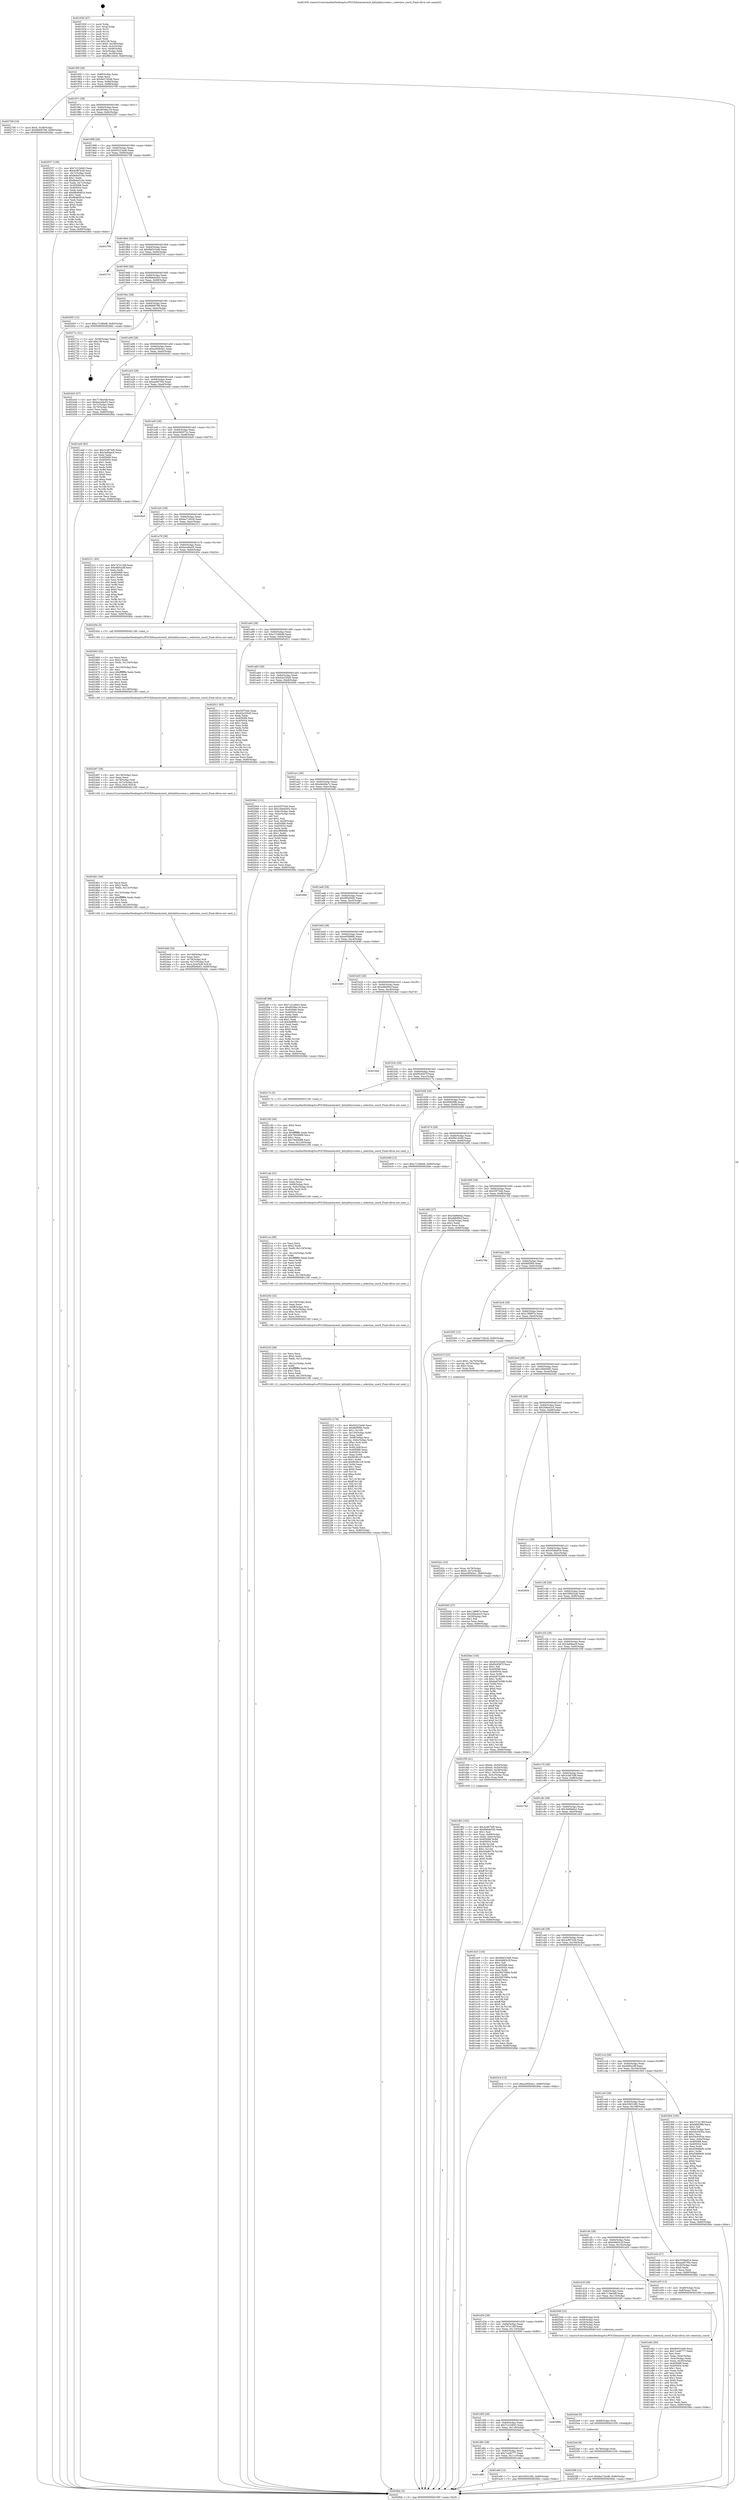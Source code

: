 digraph "0x401930" {
  label = "0x401930 (/mnt/c/Users/mathe/Desktop/tcc/POCII/binaries/extr_kittykittyscreen.c_selection_coord_Final-ollvm.out::main(0))"
  labelloc = "t"
  node[shape=record]

  Entry [label="",width=0.3,height=0.3,shape=circle,fillcolor=black,style=filled]
  "0x40195f" [label="{
     0x40195f [29]\l
     | [instrs]\l
     &nbsp;&nbsp;0x40195f \<+3\>: mov -0x80(%rbp),%eax\l
     &nbsp;&nbsp;0x401962 \<+2\>: mov %eax,%ecx\l
     &nbsp;&nbsp;0x401964 \<+6\>: sub $0x8e27d2d6,%ecx\l
     &nbsp;&nbsp;0x40196a \<+6\>: mov %eax,-0x84(%rbp)\l
     &nbsp;&nbsp;0x401970 \<+6\>: mov %ecx,-0x88(%rbp)\l
     &nbsp;&nbsp;0x401976 \<+6\>: je 0000000000402709 \<main+0xdd9\>\l
  }"]
  "0x402709" [label="{
     0x402709 [19]\l
     | [instrs]\l
     &nbsp;&nbsp;0x402709 \<+7\>: movl $0x0,-0x38(%rbp)\l
     &nbsp;&nbsp;0x402710 \<+7\>: movl $0x9fd06798,-0x80(%rbp)\l
     &nbsp;&nbsp;0x402717 \<+5\>: jmp 00000000004028dc \<main+0xfac\>\l
  }"]
  "0x40197c" [label="{
     0x40197c [28]\l
     | [instrs]\l
     &nbsp;&nbsp;0x40197c \<+5\>: jmp 0000000000401981 \<main+0x51\>\l
     &nbsp;&nbsp;0x401981 \<+6\>: mov -0x84(%rbp),%eax\l
     &nbsp;&nbsp;0x401987 \<+5\>: sub $0x9039ec19,%eax\l
     &nbsp;&nbsp;0x40198c \<+6\>: mov %eax,-0x8c(%rbp)\l
     &nbsp;&nbsp;0x401992 \<+6\>: je 0000000000402557 \<main+0xc27\>\l
  }"]
  Exit [label="",width=0.3,height=0.3,shape=circle,fillcolor=black,style=filled,peripheries=2]
  "0x402557" [label="{
     0x402557 [109]\l
     | [instrs]\l
     &nbsp;&nbsp;0x402557 \<+5\>: mov $0x7c21b843,%eax\l
     &nbsp;&nbsp;0x40255c \<+5\>: mov $0x4cf97b28,%ecx\l
     &nbsp;&nbsp;0x402561 \<+3\>: mov -0x7c(%rbp),%edx\l
     &nbsp;&nbsp;0x402564 \<+6\>: add $0x8ebe516e,%edx\l
     &nbsp;&nbsp;0x40256a \<+3\>: add $0x1,%edx\l
     &nbsp;&nbsp;0x40256d \<+6\>: sub $0x8ebe516e,%edx\l
     &nbsp;&nbsp;0x402573 \<+3\>: mov %edx,-0x7c(%rbp)\l
     &nbsp;&nbsp;0x402576 \<+7\>: mov 0x405068,%edx\l
     &nbsp;&nbsp;0x40257d \<+7\>: mov 0x405054,%esi\l
     &nbsp;&nbsp;0x402584 \<+2\>: mov %edx,%edi\l
     &nbsp;&nbsp;0x402586 \<+6\>: add $0x88d8481b,%edi\l
     &nbsp;&nbsp;0x40258c \<+3\>: sub $0x1,%edi\l
     &nbsp;&nbsp;0x40258f \<+6\>: sub $0x88d8481b,%edi\l
     &nbsp;&nbsp;0x402595 \<+3\>: imul %edi,%edx\l
     &nbsp;&nbsp;0x402598 \<+3\>: and $0x1,%edx\l
     &nbsp;&nbsp;0x40259b \<+3\>: cmp $0x0,%edx\l
     &nbsp;&nbsp;0x40259e \<+4\>: sete %r8b\l
     &nbsp;&nbsp;0x4025a2 \<+3\>: cmp $0xa,%esi\l
     &nbsp;&nbsp;0x4025a5 \<+4\>: setl %r9b\l
     &nbsp;&nbsp;0x4025a9 \<+3\>: mov %r8b,%r10b\l
     &nbsp;&nbsp;0x4025ac \<+3\>: and %r9b,%r10b\l
     &nbsp;&nbsp;0x4025af \<+3\>: xor %r9b,%r8b\l
     &nbsp;&nbsp;0x4025b2 \<+3\>: or %r8b,%r10b\l
     &nbsp;&nbsp;0x4025b5 \<+4\>: test $0x1,%r10b\l
     &nbsp;&nbsp;0x4025b9 \<+3\>: cmovne %ecx,%eax\l
     &nbsp;&nbsp;0x4025bc \<+3\>: mov %eax,-0x80(%rbp)\l
     &nbsp;&nbsp;0x4025bf \<+5\>: jmp 00000000004028dc \<main+0xfac\>\l
  }"]
  "0x401998" [label="{
     0x401998 [28]\l
     | [instrs]\l
     &nbsp;&nbsp;0x401998 \<+5\>: jmp 000000000040199d \<main+0x6d\>\l
     &nbsp;&nbsp;0x40199d \<+6\>: mov -0x84(%rbp),%eax\l
     &nbsp;&nbsp;0x4019a3 \<+5\>: sub $0x93223a46,%eax\l
     &nbsp;&nbsp;0x4019a8 \<+6\>: mov %eax,-0x90(%rbp)\l
     &nbsp;&nbsp;0x4019ae \<+6\>: je 0000000000402799 \<main+0xe69\>\l
  }"]
  "0x4025f8" [label="{
     0x4025f8 [12]\l
     | [instrs]\l
     &nbsp;&nbsp;0x4025f8 \<+7\>: movl $0x8e27d2d6,-0x80(%rbp)\l
     &nbsp;&nbsp;0x4025ff \<+5\>: jmp 00000000004028dc \<main+0xfac\>\l
  }"]
  "0x402799" [label="{
     0x402799\l
  }", style=dashed]
  "0x4019b4" [label="{
     0x4019b4 [28]\l
     | [instrs]\l
     &nbsp;&nbsp;0x4019b4 \<+5\>: jmp 00000000004019b9 \<main+0x89\>\l
     &nbsp;&nbsp;0x4019b9 \<+6\>: mov -0x84(%rbp),%eax\l
     &nbsp;&nbsp;0x4019bf \<+5\>: sub $0x9b631be8,%eax\l
     &nbsp;&nbsp;0x4019c4 \<+6\>: mov %eax,-0x94(%rbp)\l
     &nbsp;&nbsp;0x4019ca \<+6\>: je 0000000000402731 \<main+0xe01\>\l
  }"]
  "0x4025ef" [label="{
     0x4025ef [9]\l
     | [instrs]\l
     &nbsp;&nbsp;0x4025ef \<+4\>: mov -0x78(%rbp),%rdi\l
     &nbsp;&nbsp;0x4025f3 \<+5\>: call 0000000000401030 \<free@plt\>\l
     | [calls]\l
     &nbsp;&nbsp;0x401030 \{1\} (unknown)\l
  }"]
  "0x402731" [label="{
     0x402731\l
  }", style=dashed]
  "0x4019d0" [label="{
     0x4019d0 [28]\l
     | [instrs]\l
     &nbsp;&nbsp;0x4019d0 \<+5\>: jmp 00000000004019d5 \<main+0xa5\>\l
     &nbsp;&nbsp;0x4019d5 \<+6\>: mov -0x84(%rbp),%eax\l
     &nbsp;&nbsp;0x4019db \<+5\>: sub $0x9b6de545,%eax\l
     &nbsp;&nbsp;0x4019e0 \<+6\>: mov %eax,-0x98(%rbp)\l
     &nbsp;&nbsp;0x4019e6 \<+6\>: je 0000000000402005 \<main+0x6d5\>\l
  }"]
  "0x4025e6" [label="{
     0x4025e6 [9]\l
     | [instrs]\l
     &nbsp;&nbsp;0x4025e6 \<+4\>: mov -0x68(%rbp),%rdi\l
     &nbsp;&nbsp;0x4025ea \<+5\>: call 0000000000401030 \<free@plt\>\l
     | [calls]\l
     &nbsp;&nbsp;0x401030 \{1\} (unknown)\l
  }"]
  "0x402005" [label="{
     0x402005 [12]\l
     | [instrs]\l
     &nbsp;&nbsp;0x402005 \<+7\>: movl $0xc72380d8,-0x80(%rbp)\l
     &nbsp;&nbsp;0x40200c \<+5\>: jmp 00000000004028dc \<main+0xfac\>\l
  }"]
  "0x4019ec" [label="{
     0x4019ec [28]\l
     | [instrs]\l
     &nbsp;&nbsp;0x4019ec \<+5\>: jmp 00000000004019f1 \<main+0xc1\>\l
     &nbsp;&nbsp;0x4019f1 \<+6\>: mov -0x84(%rbp),%eax\l
     &nbsp;&nbsp;0x4019f7 \<+5\>: sub $0x9fd06798,%eax\l
     &nbsp;&nbsp;0x4019fc \<+6\>: mov %eax,-0x9c(%rbp)\l
     &nbsp;&nbsp;0x401a02 \<+6\>: je 000000000040271c \<main+0xdec\>\l
  }"]
  "0x4024dd" [label="{
     0x4024dd [34]\l
     | [instrs]\l
     &nbsp;&nbsp;0x4024dd \<+6\>: mov -0x140(%rbp),%ecx\l
     &nbsp;&nbsp;0x4024e3 \<+3\>: imul %eax,%ecx\l
     &nbsp;&nbsp;0x4024e6 \<+4\>: mov -0x78(%rbp),%r8\l
     &nbsp;&nbsp;0x4024ea \<+4\>: movslq -0x7c(%rbp),%r9\l
     &nbsp;&nbsp;0x4024ee \<+5\>: mov %ecx,0x4(%r8,%r9,8)\l
     &nbsp;&nbsp;0x4024f3 \<+7\>: movl $0xdf5b0b93,-0x80(%rbp)\l
     &nbsp;&nbsp;0x4024fa \<+5\>: jmp 00000000004028dc \<main+0xfac\>\l
  }"]
  "0x40271c" [label="{
     0x40271c [21]\l
     | [instrs]\l
     &nbsp;&nbsp;0x40271c \<+3\>: mov -0x38(%rbp),%eax\l
     &nbsp;&nbsp;0x40271f \<+7\>: add $0x138,%rsp\l
     &nbsp;&nbsp;0x402726 \<+1\>: pop %rbx\l
     &nbsp;&nbsp;0x402727 \<+2\>: pop %r12\l
     &nbsp;&nbsp;0x402729 \<+2\>: pop %r13\l
     &nbsp;&nbsp;0x40272b \<+2\>: pop %r14\l
     &nbsp;&nbsp;0x40272d \<+2\>: pop %r15\l
     &nbsp;&nbsp;0x40272f \<+1\>: pop %rbp\l
     &nbsp;&nbsp;0x402730 \<+1\>: ret\l
  }"]
  "0x401a08" [label="{
     0x401a08 [28]\l
     | [instrs]\l
     &nbsp;&nbsp;0x401a08 \<+5\>: jmp 0000000000401a0d \<main+0xdd\>\l
     &nbsp;&nbsp;0x401a0d \<+6\>: mov -0x84(%rbp),%eax\l
     &nbsp;&nbsp;0x401a13 \<+5\>: sub $0xa395b5a1,%eax\l
     &nbsp;&nbsp;0x401a18 \<+6\>: mov %eax,-0xa0(%rbp)\l
     &nbsp;&nbsp;0x401a1e \<+6\>: je 0000000000402443 \<main+0xb13\>\l
  }"]
  "0x4024b1" [label="{
     0x4024b1 [44]\l
     | [instrs]\l
     &nbsp;&nbsp;0x4024b1 \<+2\>: xor %ecx,%ecx\l
     &nbsp;&nbsp;0x4024b3 \<+5\>: mov $0x2,%edx\l
     &nbsp;&nbsp;0x4024b8 \<+6\>: mov %edx,-0x13c(%rbp)\l
     &nbsp;&nbsp;0x4024be \<+1\>: cltd\l
     &nbsp;&nbsp;0x4024bf \<+6\>: mov -0x13c(%rbp),%esi\l
     &nbsp;&nbsp;0x4024c5 \<+2\>: idiv %esi\l
     &nbsp;&nbsp;0x4024c7 \<+6\>: imul $0xfffffffe,%edx,%edx\l
     &nbsp;&nbsp;0x4024cd \<+3\>: sub $0x1,%ecx\l
     &nbsp;&nbsp;0x4024d0 \<+2\>: sub %ecx,%edx\l
     &nbsp;&nbsp;0x4024d2 \<+6\>: mov %edx,-0x140(%rbp)\l
     &nbsp;&nbsp;0x4024d8 \<+5\>: call 0000000000401160 \<next_i\>\l
     | [calls]\l
     &nbsp;&nbsp;0x401160 \{1\} (/mnt/c/Users/mathe/Desktop/tcc/POCII/binaries/extr_kittykittyscreen.c_selection_coord_Final-ollvm.out::next_i)\l
  }"]
  "0x402443" [label="{
     0x402443 [27]\l
     | [instrs]\l
     &nbsp;&nbsp;0x402443 \<+5\>: mov $0x713be3df,%eax\l
     &nbsp;&nbsp;0x402448 \<+5\>: mov $0xbecdda55,%ecx\l
     &nbsp;&nbsp;0x40244d \<+3\>: mov -0x7c(%rbp),%edx\l
     &nbsp;&nbsp;0x402450 \<+3\>: cmp -0x70(%rbp),%edx\l
     &nbsp;&nbsp;0x402453 \<+3\>: cmovl %ecx,%eax\l
     &nbsp;&nbsp;0x402456 \<+3\>: mov %eax,-0x80(%rbp)\l
     &nbsp;&nbsp;0x402459 \<+5\>: jmp 00000000004028dc \<main+0xfac\>\l
  }"]
  "0x401a24" [label="{
     0x401a24 [28]\l
     | [instrs]\l
     &nbsp;&nbsp;0x401a24 \<+5\>: jmp 0000000000401a29 \<main+0xf9\>\l
     &nbsp;&nbsp;0x401a29 \<+6\>: mov -0x84(%rbp),%eax\l
     &nbsp;&nbsp;0x401a2f \<+5\>: sub $0xaa067f5e,%eax\l
     &nbsp;&nbsp;0x401a34 \<+6\>: mov %eax,-0xa4(%rbp)\l
     &nbsp;&nbsp;0x401a3a \<+6\>: je 0000000000401ee6 \<main+0x5b6\>\l
  }"]
  "0x402497" [label="{
     0x402497 [26]\l
     | [instrs]\l
     &nbsp;&nbsp;0x402497 \<+6\>: mov -0x138(%rbp),%ecx\l
     &nbsp;&nbsp;0x40249d \<+3\>: imul %eax,%ecx\l
     &nbsp;&nbsp;0x4024a0 \<+4\>: mov -0x78(%rbp),%r8\l
     &nbsp;&nbsp;0x4024a4 \<+4\>: movslq -0x7c(%rbp),%r9\l
     &nbsp;&nbsp;0x4024a8 \<+4\>: mov %ecx,(%r8,%r9,8)\l
     &nbsp;&nbsp;0x4024ac \<+5\>: call 0000000000401160 \<next_i\>\l
     | [calls]\l
     &nbsp;&nbsp;0x401160 \{1\} (/mnt/c/Users/mathe/Desktop/tcc/POCII/binaries/extr_kittykittyscreen.c_selection_coord_Final-ollvm.out::next_i)\l
  }"]
  "0x401ee6" [label="{
     0x401ee6 [83]\l
     | [instrs]\l
     &nbsp;&nbsp;0x401ee6 \<+5\>: mov $0x3c487bf9,%eax\l
     &nbsp;&nbsp;0x401eeb \<+5\>: mov $0x3a6faac9,%ecx\l
     &nbsp;&nbsp;0x401ef0 \<+2\>: xor %edx,%edx\l
     &nbsp;&nbsp;0x401ef2 \<+7\>: mov 0x405068,%esi\l
     &nbsp;&nbsp;0x401ef9 \<+7\>: mov 0x405054,%edi\l
     &nbsp;&nbsp;0x401f00 \<+3\>: sub $0x1,%edx\l
     &nbsp;&nbsp;0x401f03 \<+3\>: mov %esi,%r8d\l
     &nbsp;&nbsp;0x401f06 \<+3\>: add %edx,%r8d\l
     &nbsp;&nbsp;0x401f09 \<+4\>: imul %r8d,%esi\l
     &nbsp;&nbsp;0x401f0d \<+3\>: and $0x1,%esi\l
     &nbsp;&nbsp;0x401f10 \<+3\>: cmp $0x0,%esi\l
     &nbsp;&nbsp;0x401f13 \<+4\>: sete %r9b\l
     &nbsp;&nbsp;0x401f17 \<+3\>: cmp $0xa,%edi\l
     &nbsp;&nbsp;0x401f1a \<+4\>: setl %r10b\l
     &nbsp;&nbsp;0x401f1e \<+3\>: mov %r9b,%r11b\l
     &nbsp;&nbsp;0x401f21 \<+3\>: and %r10b,%r11b\l
     &nbsp;&nbsp;0x401f24 \<+3\>: xor %r10b,%r9b\l
     &nbsp;&nbsp;0x401f27 \<+3\>: or %r9b,%r11b\l
     &nbsp;&nbsp;0x401f2a \<+4\>: test $0x1,%r11b\l
     &nbsp;&nbsp;0x401f2e \<+3\>: cmovne %ecx,%eax\l
     &nbsp;&nbsp;0x401f31 \<+3\>: mov %eax,-0x80(%rbp)\l
     &nbsp;&nbsp;0x401f34 \<+5\>: jmp 00000000004028dc \<main+0xfac\>\l
  }"]
  "0x401a40" [label="{
     0x401a40 [28]\l
     | [instrs]\l
     &nbsp;&nbsp;0x401a40 \<+5\>: jmp 0000000000401a45 \<main+0x115\>\l
     &nbsp;&nbsp;0x401a45 \<+6\>: mov -0x84(%rbp),%eax\l
     &nbsp;&nbsp;0x401a4b \<+5\>: sub $0xb560072c,%eax\l
     &nbsp;&nbsp;0x401a50 \<+6\>: mov %eax,-0xa8(%rbp)\l
     &nbsp;&nbsp;0x401a56 \<+6\>: je 00000000004026a0 \<main+0xd70\>\l
  }"]
  "0x402463" [label="{
     0x402463 [52]\l
     | [instrs]\l
     &nbsp;&nbsp;0x402463 \<+2\>: xor %ecx,%ecx\l
     &nbsp;&nbsp;0x402465 \<+5\>: mov $0x2,%edx\l
     &nbsp;&nbsp;0x40246a \<+6\>: mov %edx,-0x134(%rbp)\l
     &nbsp;&nbsp;0x402470 \<+1\>: cltd\l
     &nbsp;&nbsp;0x402471 \<+6\>: mov -0x134(%rbp),%esi\l
     &nbsp;&nbsp;0x402477 \<+2\>: idiv %esi\l
     &nbsp;&nbsp;0x402479 \<+6\>: imul $0xfffffffe,%edx,%edx\l
     &nbsp;&nbsp;0x40247f \<+2\>: mov %ecx,%edi\l
     &nbsp;&nbsp;0x402481 \<+2\>: sub %edx,%edi\l
     &nbsp;&nbsp;0x402483 \<+2\>: mov %ecx,%edx\l
     &nbsp;&nbsp;0x402485 \<+3\>: sub $0x1,%edx\l
     &nbsp;&nbsp;0x402488 \<+2\>: add %edx,%edi\l
     &nbsp;&nbsp;0x40248a \<+2\>: sub %edi,%ecx\l
     &nbsp;&nbsp;0x40248c \<+6\>: mov %ecx,-0x138(%rbp)\l
     &nbsp;&nbsp;0x402492 \<+5\>: call 0000000000401160 \<next_i\>\l
     | [calls]\l
     &nbsp;&nbsp;0x401160 \{1\} (/mnt/c/Users/mathe/Desktop/tcc/POCII/binaries/extr_kittykittyscreen.c_selection_coord_Final-ollvm.out::next_i)\l
  }"]
  "0x4026a0" [label="{
     0x4026a0\l
  }", style=dashed]
  "0x401a5c" [label="{
     0x401a5c [28]\l
     | [instrs]\l
     &nbsp;&nbsp;0x401a5c \<+5\>: jmp 0000000000401a61 \<main+0x131\>\l
     &nbsp;&nbsp;0x401a61 \<+6\>: mov -0x84(%rbp),%eax\l
     &nbsp;&nbsp;0x401a67 \<+5\>: sub $0xbe7182c6,%eax\l
     &nbsp;&nbsp;0x401a6c \<+6\>: mov %eax,-0xac(%rbp)\l
     &nbsp;&nbsp;0x401a72 \<+6\>: je 0000000000402311 \<main+0x9e1\>\l
  }"]
  "0x40242c" [label="{
     0x40242c [23]\l
     | [instrs]\l
     &nbsp;&nbsp;0x40242c \<+4\>: mov %rax,-0x78(%rbp)\l
     &nbsp;&nbsp;0x402430 \<+7\>: movl $0x0,-0x7c(%rbp)\l
     &nbsp;&nbsp;0x402437 \<+7\>: movl $0xa395b5a1,-0x80(%rbp)\l
     &nbsp;&nbsp;0x40243e \<+5\>: jmp 00000000004028dc \<main+0xfac\>\l
  }"]
  "0x402311" [label="{
     0x402311 [83]\l
     | [instrs]\l
     &nbsp;&nbsp;0x402311 \<+5\>: mov $0x747e130f,%eax\l
     &nbsp;&nbsp;0x402316 \<+5\>: mov $0x4fd5a2ff,%ecx\l
     &nbsp;&nbsp;0x40231b \<+2\>: xor %edx,%edx\l
     &nbsp;&nbsp;0x40231d \<+7\>: mov 0x405068,%esi\l
     &nbsp;&nbsp;0x402324 \<+7\>: mov 0x405054,%edi\l
     &nbsp;&nbsp;0x40232b \<+3\>: sub $0x1,%edx\l
     &nbsp;&nbsp;0x40232e \<+3\>: mov %esi,%r8d\l
     &nbsp;&nbsp;0x402331 \<+3\>: add %edx,%r8d\l
     &nbsp;&nbsp;0x402334 \<+4\>: imul %r8d,%esi\l
     &nbsp;&nbsp;0x402338 \<+3\>: and $0x1,%esi\l
     &nbsp;&nbsp;0x40233b \<+3\>: cmp $0x0,%esi\l
     &nbsp;&nbsp;0x40233e \<+4\>: sete %r9b\l
     &nbsp;&nbsp;0x402342 \<+3\>: cmp $0xa,%edi\l
     &nbsp;&nbsp;0x402345 \<+4\>: setl %r10b\l
     &nbsp;&nbsp;0x402349 \<+3\>: mov %r9b,%r11b\l
     &nbsp;&nbsp;0x40234c \<+3\>: and %r10b,%r11b\l
     &nbsp;&nbsp;0x40234f \<+3\>: xor %r10b,%r9b\l
     &nbsp;&nbsp;0x402352 \<+3\>: or %r9b,%r11b\l
     &nbsp;&nbsp;0x402355 \<+4\>: test $0x1,%r11b\l
     &nbsp;&nbsp;0x402359 \<+3\>: cmovne %ecx,%eax\l
     &nbsp;&nbsp;0x40235c \<+3\>: mov %eax,-0x80(%rbp)\l
     &nbsp;&nbsp;0x40235f \<+5\>: jmp 00000000004028dc \<main+0xfac\>\l
  }"]
  "0x401a78" [label="{
     0x401a78 [28]\l
     | [instrs]\l
     &nbsp;&nbsp;0x401a78 \<+5\>: jmp 0000000000401a7d \<main+0x14d\>\l
     &nbsp;&nbsp;0x401a7d \<+6\>: mov -0x84(%rbp),%eax\l
     &nbsp;&nbsp;0x401a83 \<+5\>: sub $0xbecdda55,%eax\l
     &nbsp;&nbsp;0x401a88 \<+6\>: mov %eax,-0xb0(%rbp)\l
     &nbsp;&nbsp;0x401a8e \<+6\>: je 000000000040245e \<main+0xb2e\>\l
  }"]
  "0x402252" [label="{
     0x402252 [179]\l
     | [instrs]\l
     &nbsp;&nbsp;0x402252 \<+5\>: mov $0x93223a46,%ecx\l
     &nbsp;&nbsp;0x402257 \<+5\>: mov $0x8bf5f0b,%edx\l
     &nbsp;&nbsp;0x40225c \<+3\>: mov $0x1,%r10b\l
     &nbsp;&nbsp;0x40225f \<+7\>: mov -0x130(%rbp),%r8d\l
     &nbsp;&nbsp;0x402266 \<+4\>: imul %eax,%r8d\l
     &nbsp;&nbsp;0x40226a \<+4\>: mov -0x68(%rbp),%rsi\l
     &nbsp;&nbsp;0x40226e \<+4\>: movslq -0x6c(%rbp),%rdi\l
     &nbsp;&nbsp;0x402272 \<+4\>: imul $0xc,%rdi,%rdi\l
     &nbsp;&nbsp;0x402276 \<+3\>: add %rdi,%rsi\l
     &nbsp;&nbsp;0x402279 \<+4\>: mov %r8d,0x8(%rsi)\l
     &nbsp;&nbsp;0x40227d \<+7\>: mov 0x405068,%eax\l
     &nbsp;&nbsp;0x402284 \<+8\>: mov 0x405054,%r8d\l
     &nbsp;&nbsp;0x40228c \<+3\>: mov %eax,%r9d\l
     &nbsp;&nbsp;0x40228f \<+7\>: sub $0x8038c1f5,%r9d\l
     &nbsp;&nbsp;0x402296 \<+4\>: sub $0x1,%r9d\l
     &nbsp;&nbsp;0x40229a \<+7\>: add $0x8038c1f5,%r9d\l
     &nbsp;&nbsp;0x4022a1 \<+4\>: imul %r9d,%eax\l
     &nbsp;&nbsp;0x4022a5 \<+3\>: and $0x1,%eax\l
     &nbsp;&nbsp;0x4022a8 \<+3\>: cmp $0x0,%eax\l
     &nbsp;&nbsp;0x4022ab \<+4\>: sete %r11b\l
     &nbsp;&nbsp;0x4022af \<+4\>: cmp $0xa,%r8d\l
     &nbsp;&nbsp;0x4022b3 \<+3\>: setl %bl\l
     &nbsp;&nbsp;0x4022b6 \<+3\>: mov %r11b,%r14b\l
     &nbsp;&nbsp;0x4022b9 \<+4\>: xor $0xff,%r14b\l
     &nbsp;&nbsp;0x4022bd \<+3\>: mov %bl,%r15b\l
     &nbsp;&nbsp;0x4022c0 \<+4\>: xor $0xff,%r15b\l
     &nbsp;&nbsp;0x4022c4 \<+4\>: xor $0x1,%r10b\l
     &nbsp;&nbsp;0x4022c8 \<+3\>: mov %r14b,%r12b\l
     &nbsp;&nbsp;0x4022cb \<+4\>: and $0xff,%r12b\l
     &nbsp;&nbsp;0x4022cf \<+3\>: and %r10b,%r11b\l
     &nbsp;&nbsp;0x4022d2 \<+3\>: mov %r15b,%r13b\l
     &nbsp;&nbsp;0x4022d5 \<+4\>: and $0xff,%r13b\l
     &nbsp;&nbsp;0x4022d9 \<+3\>: and %r10b,%bl\l
     &nbsp;&nbsp;0x4022dc \<+3\>: or %r11b,%r12b\l
     &nbsp;&nbsp;0x4022df \<+3\>: or %bl,%r13b\l
     &nbsp;&nbsp;0x4022e2 \<+3\>: xor %r13b,%r12b\l
     &nbsp;&nbsp;0x4022e5 \<+3\>: or %r15b,%r14b\l
     &nbsp;&nbsp;0x4022e8 \<+4\>: xor $0xff,%r14b\l
     &nbsp;&nbsp;0x4022ec \<+4\>: or $0x1,%r10b\l
     &nbsp;&nbsp;0x4022f0 \<+3\>: and %r10b,%r14b\l
     &nbsp;&nbsp;0x4022f3 \<+3\>: or %r14b,%r12b\l
     &nbsp;&nbsp;0x4022f6 \<+4\>: test $0x1,%r12b\l
     &nbsp;&nbsp;0x4022fa \<+3\>: cmovne %edx,%ecx\l
     &nbsp;&nbsp;0x4022fd \<+3\>: mov %ecx,-0x80(%rbp)\l
     &nbsp;&nbsp;0x402300 \<+5\>: jmp 00000000004028dc \<main+0xfac\>\l
  }"]
  "0x40245e" [label="{
     0x40245e [5]\l
     | [instrs]\l
     &nbsp;&nbsp;0x40245e \<+5\>: call 0000000000401160 \<next_i\>\l
     | [calls]\l
     &nbsp;&nbsp;0x401160 \{1\} (/mnt/c/Users/mathe/Desktop/tcc/POCII/binaries/extr_kittykittyscreen.c_selection_coord_Final-ollvm.out::next_i)\l
  }"]
  "0x401a94" [label="{
     0x401a94 [28]\l
     | [instrs]\l
     &nbsp;&nbsp;0x401a94 \<+5\>: jmp 0000000000401a99 \<main+0x169\>\l
     &nbsp;&nbsp;0x401a99 \<+6\>: mov -0x84(%rbp),%eax\l
     &nbsp;&nbsp;0x401a9f \<+5\>: sub $0xc72380d8,%eax\l
     &nbsp;&nbsp;0x401aa4 \<+6\>: mov %eax,-0xb4(%rbp)\l
     &nbsp;&nbsp;0x401aaa \<+6\>: je 0000000000402011 \<main+0x6e1\>\l
  }"]
  "0x402224" [label="{
     0x402224 [46]\l
     | [instrs]\l
     &nbsp;&nbsp;0x402224 \<+2\>: xor %ecx,%ecx\l
     &nbsp;&nbsp;0x402226 \<+5\>: mov $0x2,%edx\l
     &nbsp;&nbsp;0x40222b \<+6\>: mov %edx,-0x12c(%rbp)\l
     &nbsp;&nbsp;0x402231 \<+1\>: cltd\l
     &nbsp;&nbsp;0x402232 \<+7\>: mov -0x12c(%rbp),%r8d\l
     &nbsp;&nbsp;0x402239 \<+3\>: idiv %r8d\l
     &nbsp;&nbsp;0x40223c \<+6\>: imul $0xfffffffe,%edx,%edx\l
     &nbsp;&nbsp;0x402242 \<+3\>: sub $0x1,%ecx\l
     &nbsp;&nbsp;0x402245 \<+2\>: sub %ecx,%edx\l
     &nbsp;&nbsp;0x402247 \<+6\>: mov %edx,-0x130(%rbp)\l
     &nbsp;&nbsp;0x40224d \<+5\>: call 0000000000401160 \<next_i\>\l
     | [calls]\l
     &nbsp;&nbsp;0x401160 \{1\} (/mnt/c/Users/mathe/Desktop/tcc/POCII/binaries/extr_kittykittyscreen.c_selection_coord_Final-ollvm.out::next_i)\l
  }"]
  "0x402011" [label="{
     0x402011 [83]\l
     | [instrs]\l
     &nbsp;&nbsp;0x402011 \<+5\>: mov $0x55f75d4,%eax\l
     &nbsp;&nbsp;0x402016 \<+5\>: mov $0xd2a335d5,%ecx\l
     &nbsp;&nbsp;0x40201b \<+2\>: xor %edx,%edx\l
     &nbsp;&nbsp;0x40201d \<+7\>: mov 0x405068,%esi\l
     &nbsp;&nbsp;0x402024 \<+7\>: mov 0x405054,%edi\l
     &nbsp;&nbsp;0x40202b \<+3\>: sub $0x1,%edx\l
     &nbsp;&nbsp;0x40202e \<+3\>: mov %esi,%r8d\l
     &nbsp;&nbsp;0x402031 \<+3\>: add %edx,%r8d\l
     &nbsp;&nbsp;0x402034 \<+4\>: imul %r8d,%esi\l
     &nbsp;&nbsp;0x402038 \<+3\>: and $0x1,%esi\l
     &nbsp;&nbsp;0x40203b \<+3\>: cmp $0x0,%esi\l
     &nbsp;&nbsp;0x40203e \<+4\>: sete %r9b\l
     &nbsp;&nbsp;0x402042 \<+3\>: cmp $0xa,%edi\l
     &nbsp;&nbsp;0x402045 \<+4\>: setl %r10b\l
     &nbsp;&nbsp;0x402049 \<+3\>: mov %r9b,%r11b\l
     &nbsp;&nbsp;0x40204c \<+3\>: and %r10b,%r11b\l
     &nbsp;&nbsp;0x40204f \<+3\>: xor %r10b,%r9b\l
     &nbsp;&nbsp;0x402052 \<+3\>: or %r9b,%r11b\l
     &nbsp;&nbsp;0x402055 \<+4\>: test $0x1,%r11b\l
     &nbsp;&nbsp;0x402059 \<+3\>: cmovne %ecx,%eax\l
     &nbsp;&nbsp;0x40205c \<+3\>: mov %eax,-0x80(%rbp)\l
     &nbsp;&nbsp;0x40205f \<+5\>: jmp 00000000004028dc \<main+0xfac\>\l
  }"]
  "0x401ab0" [label="{
     0x401ab0 [28]\l
     | [instrs]\l
     &nbsp;&nbsp;0x401ab0 \<+5\>: jmp 0000000000401ab5 \<main+0x185\>\l
     &nbsp;&nbsp;0x401ab5 \<+6\>: mov -0x84(%rbp),%eax\l
     &nbsp;&nbsp;0x401abb \<+5\>: sub $0xd2a335d5,%eax\l
     &nbsp;&nbsp;0x401ac0 \<+6\>: mov %eax,-0xb8(%rbp)\l
     &nbsp;&nbsp;0x401ac6 \<+6\>: je 0000000000402064 \<main+0x734\>\l
  }"]
  "0x402204" [label="{
     0x402204 [32]\l
     | [instrs]\l
     &nbsp;&nbsp;0x402204 \<+6\>: mov -0x128(%rbp),%ecx\l
     &nbsp;&nbsp;0x40220a \<+3\>: imul %eax,%ecx\l
     &nbsp;&nbsp;0x40220d \<+4\>: mov -0x68(%rbp),%rsi\l
     &nbsp;&nbsp;0x402211 \<+4\>: movslq -0x6c(%rbp),%rdi\l
     &nbsp;&nbsp;0x402215 \<+4\>: imul $0xc,%rdi,%rdi\l
     &nbsp;&nbsp;0x402219 \<+3\>: add %rdi,%rsi\l
     &nbsp;&nbsp;0x40221c \<+3\>: mov %ecx,0x4(%rsi)\l
     &nbsp;&nbsp;0x40221f \<+5\>: call 0000000000401160 \<next_i\>\l
     | [calls]\l
     &nbsp;&nbsp;0x401160 \{1\} (/mnt/c/Users/mathe/Desktop/tcc/POCII/binaries/extr_kittykittyscreen.c_selection_coord_Final-ollvm.out::next_i)\l
  }"]
  "0x402064" [label="{
     0x402064 [111]\l
     | [instrs]\l
     &nbsp;&nbsp;0x402064 \<+5\>: mov $0x55f75d4,%eax\l
     &nbsp;&nbsp;0x402069 \<+5\>: mov $0x19ddd492,%ecx\l
     &nbsp;&nbsp;0x40206e \<+3\>: mov -0x6c(%rbp),%edx\l
     &nbsp;&nbsp;0x402071 \<+3\>: cmp -0x5c(%rbp),%edx\l
     &nbsp;&nbsp;0x402074 \<+4\>: setl %sil\l
     &nbsp;&nbsp;0x402078 \<+4\>: and $0x1,%sil\l
     &nbsp;&nbsp;0x40207c \<+4\>: mov %sil,-0x29(%rbp)\l
     &nbsp;&nbsp;0x402080 \<+7\>: mov 0x405068,%edx\l
     &nbsp;&nbsp;0x402087 \<+7\>: mov 0x405054,%edi\l
     &nbsp;&nbsp;0x40208e \<+3\>: mov %edx,%r8d\l
     &nbsp;&nbsp;0x402091 \<+7\>: sub $0xcf89f486,%r8d\l
     &nbsp;&nbsp;0x402098 \<+4\>: sub $0x1,%r8d\l
     &nbsp;&nbsp;0x40209c \<+7\>: add $0xcf89f486,%r8d\l
     &nbsp;&nbsp;0x4020a3 \<+4\>: imul %r8d,%edx\l
     &nbsp;&nbsp;0x4020a7 \<+3\>: and $0x1,%edx\l
     &nbsp;&nbsp;0x4020aa \<+3\>: cmp $0x0,%edx\l
     &nbsp;&nbsp;0x4020ad \<+4\>: sete %sil\l
     &nbsp;&nbsp;0x4020b1 \<+3\>: cmp $0xa,%edi\l
     &nbsp;&nbsp;0x4020b4 \<+4\>: setl %r9b\l
     &nbsp;&nbsp;0x4020b8 \<+3\>: mov %sil,%r10b\l
     &nbsp;&nbsp;0x4020bb \<+3\>: and %r9b,%r10b\l
     &nbsp;&nbsp;0x4020be \<+3\>: xor %r9b,%sil\l
     &nbsp;&nbsp;0x4020c1 \<+3\>: or %sil,%r10b\l
     &nbsp;&nbsp;0x4020c4 \<+4\>: test $0x1,%r10b\l
     &nbsp;&nbsp;0x4020c8 \<+3\>: cmovne %ecx,%eax\l
     &nbsp;&nbsp;0x4020cb \<+3\>: mov %eax,-0x80(%rbp)\l
     &nbsp;&nbsp;0x4020ce \<+5\>: jmp 00000000004028dc \<main+0xfac\>\l
  }"]
  "0x401acc" [label="{
     0x401acc [28]\l
     | [instrs]\l
     &nbsp;&nbsp;0x401acc \<+5\>: jmp 0000000000401ad1 \<main+0x1a1\>\l
     &nbsp;&nbsp;0x401ad1 \<+6\>: mov -0x84(%rbp),%eax\l
     &nbsp;&nbsp;0x401ad7 \<+5\>: sub $0xddc68e7c,%eax\l
     &nbsp;&nbsp;0x401adc \<+6\>: mov %eax,-0xbc(%rbp)\l
     &nbsp;&nbsp;0x401ae2 \<+6\>: je 00000000004026fd \<main+0xdcd\>\l
  }"]
  "0x4021ca" [label="{
     0x4021ca [58]\l
     | [instrs]\l
     &nbsp;&nbsp;0x4021ca \<+2\>: xor %ecx,%ecx\l
     &nbsp;&nbsp;0x4021cc \<+5\>: mov $0x2,%edx\l
     &nbsp;&nbsp;0x4021d1 \<+6\>: mov %edx,-0x124(%rbp)\l
     &nbsp;&nbsp;0x4021d7 \<+1\>: cltd\l
     &nbsp;&nbsp;0x4021d8 \<+7\>: mov -0x124(%rbp),%r8d\l
     &nbsp;&nbsp;0x4021df \<+3\>: idiv %r8d\l
     &nbsp;&nbsp;0x4021e2 \<+6\>: imul $0xfffffffe,%edx,%edx\l
     &nbsp;&nbsp;0x4021e8 \<+3\>: mov %ecx,%r9d\l
     &nbsp;&nbsp;0x4021eb \<+3\>: sub %edx,%r9d\l
     &nbsp;&nbsp;0x4021ee \<+2\>: mov %ecx,%edx\l
     &nbsp;&nbsp;0x4021f0 \<+3\>: sub $0x1,%edx\l
     &nbsp;&nbsp;0x4021f3 \<+3\>: add %edx,%r9d\l
     &nbsp;&nbsp;0x4021f6 \<+3\>: sub %r9d,%ecx\l
     &nbsp;&nbsp;0x4021f9 \<+6\>: mov %ecx,-0x128(%rbp)\l
     &nbsp;&nbsp;0x4021ff \<+5\>: call 0000000000401160 \<next_i\>\l
     | [calls]\l
     &nbsp;&nbsp;0x401160 \{1\} (/mnt/c/Users/mathe/Desktop/tcc/POCII/binaries/extr_kittykittyscreen.c_selection_coord_Final-ollvm.out::next_i)\l
  }"]
  "0x4026fd" [label="{
     0x4026fd\l
  }", style=dashed]
  "0x401ae8" [label="{
     0x401ae8 [28]\l
     | [instrs]\l
     &nbsp;&nbsp;0x401ae8 \<+5\>: jmp 0000000000401aed \<main+0x1bd\>\l
     &nbsp;&nbsp;0x401aed \<+6\>: mov -0x84(%rbp),%eax\l
     &nbsp;&nbsp;0x401af3 \<+5\>: sub $0xdf5b0b93,%eax\l
     &nbsp;&nbsp;0x401af8 \<+6\>: mov %eax,-0xc0(%rbp)\l
     &nbsp;&nbsp;0x401afe \<+6\>: je 00000000004024ff \<main+0xbcf\>\l
  }"]
  "0x4021ab" [label="{
     0x4021ab [31]\l
     | [instrs]\l
     &nbsp;&nbsp;0x4021ab \<+6\>: mov -0x120(%rbp),%ecx\l
     &nbsp;&nbsp;0x4021b1 \<+3\>: imul %eax,%ecx\l
     &nbsp;&nbsp;0x4021b4 \<+4\>: mov -0x68(%rbp),%rsi\l
     &nbsp;&nbsp;0x4021b8 \<+4\>: movslq -0x6c(%rbp),%rdi\l
     &nbsp;&nbsp;0x4021bc \<+4\>: imul $0xc,%rdi,%rdi\l
     &nbsp;&nbsp;0x4021c0 \<+3\>: add %rdi,%rsi\l
     &nbsp;&nbsp;0x4021c3 \<+2\>: mov %ecx,(%rsi)\l
     &nbsp;&nbsp;0x4021c5 \<+5\>: call 0000000000401160 \<next_i\>\l
     | [calls]\l
     &nbsp;&nbsp;0x401160 \{1\} (/mnt/c/Users/mathe/Desktop/tcc/POCII/binaries/extr_kittykittyscreen.c_selection_coord_Final-ollvm.out::next_i)\l
  }"]
  "0x4024ff" [label="{
     0x4024ff [88]\l
     | [instrs]\l
     &nbsp;&nbsp;0x4024ff \<+5\>: mov $0x7c21b843,%eax\l
     &nbsp;&nbsp;0x402504 \<+5\>: mov $0x9039ec19,%ecx\l
     &nbsp;&nbsp;0x402509 \<+7\>: mov 0x405068,%edx\l
     &nbsp;&nbsp;0x402510 \<+7\>: mov 0x405054,%esi\l
     &nbsp;&nbsp;0x402517 \<+2\>: mov %edx,%edi\l
     &nbsp;&nbsp;0x402519 \<+6\>: add $0x5b89f011,%edi\l
     &nbsp;&nbsp;0x40251f \<+3\>: sub $0x1,%edi\l
     &nbsp;&nbsp;0x402522 \<+6\>: sub $0x5b89f011,%edi\l
     &nbsp;&nbsp;0x402528 \<+3\>: imul %edi,%edx\l
     &nbsp;&nbsp;0x40252b \<+3\>: and $0x1,%edx\l
     &nbsp;&nbsp;0x40252e \<+3\>: cmp $0x0,%edx\l
     &nbsp;&nbsp;0x402531 \<+4\>: sete %r8b\l
     &nbsp;&nbsp;0x402535 \<+3\>: cmp $0xa,%esi\l
     &nbsp;&nbsp;0x402538 \<+4\>: setl %r9b\l
     &nbsp;&nbsp;0x40253c \<+3\>: mov %r8b,%r10b\l
     &nbsp;&nbsp;0x40253f \<+3\>: and %r9b,%r10b\l
     &nbsp;&nbsp;0x402542 \<+3\>: xor %r9b,%r8b\l
     &nbsp;&nbsp;0x402545 \<+3\>: or %r8b,%r10b\l
     &nbsp;&nbsp;0x402548 \<+4\>: test $0x1,%r10b\l
     &nbsp;&nbsp;0x40254c \<+3\>: cmovne %ecx,%eax\l
     &nbsp;&nbsp;0x40254f \<+3\>: mov %eax,-0x80(%rbp)\l
     &nbsp;&nbsp;0x402552 \<+5\>: jmp 00000000004028dc \<main+0xfac\>\l
  }"]
  "0x401b04" [label="{
     0x401b04 [28]\l
     | [instrs]\l
     &nbsp;&nbsp;0x401b04 \<+5\>: jmp 0000000000401b09 \<main+0x1d9\>\l
     &nbsp;&nbsp;0x401b09 \<+6\>: mov -0x84(%rbp),%eax\l
     &nbsp;&nbsp;0x401b0f \<+5\>: sub $0xe65f686b,%eax\l
     &nbsp;&nbsp;0x401b14 \<+6\>: mov %eax,-0xc4(%rbp)\l
     &nbsp;&nbsp;0x401b1a \<+6\>: je 00000000004028d0 \<main+0xfa0\>\l
  }"]
  "0x402183" [label="{
     0x402183 [40]\l
     | [instrs]\l
     &nbsp;&nbsp;0x402183 \<+5\>: mov $0x2,%ecx\l
     &nbsp;&nbsp;0x402188 \<+1\>: cltd\l
     &nbsp;&nbsp;0x402189 \<+2\>: idiv %ecx\l
     &nbsp;&nbsp;0x40218b \<+6\>: imul $0xfffffffe,%edx,%ecx\l
     &nbsp;&nbsp;0x402191 \<+6\>: add $0x79d289f8,%ecx\l
     &nbsp;&nbsp;0x402197 \<+3\>: add $0x1,%ecx\l
     &nbsp;&nbsp;0x40219a \<+6\>: sub $0x79d289f8,%ecx\l
     &nbsp;&nbsp;0x4021a0 \<+6\>: mov %ecx,-0x120(%rbp)\l
     &nbsp;&nbsp;0x4021a6 \<+5\>: call 0000000000401160 \<next_i\>\l
     | [calls]\l
     &nbsp;&nbsp;0x401160 \{1\} (/mnt/c/Users/mathe/Desktop/tcc/POCII/binaries/extr_kittykittyscreen.c_selection_coord_Final-ollvm.out::next_i)\l
  }"]
  "0x4028d0" [label="{
     0x4028d0\l
  }", style=dashed]
  "0x401b20" [label="{
     0x401b20 [28]\l
     | [instrs]\l
     &nbsp;&nbsp;0x401b20 \<+5\>: jmp 0000000000401b25 \<main+0x1f5\>\l
     &nbsp;&nbsp;0x401b25 \<+6\>: mov -0x84(%rbp),%eax\l
     &nbsp;&nbsp;0x401b2b \<+5\>: sub $0xe8fe99cf,%eax\l
     &nbsp;&nbsp;0x401b30 \<+6\>: mov %eax,-0xc8(%rbp)\l
     &nbsp;&nbsp;0x401b36 \<+6\>: je 0000000000401dad \<main+0x47d\>\l
  }"]
  "0x401f62" [label="{
     0x401f62 [163]\l
     | [instrs]\l
     &nbsp;&nbsp;0x401f62 \<+5\>: mov $0x3c487bf9,%ecx\l
     &nbsp;&nbsp;0x401f67 \<+5\>: mov $0x9b6de545,%edx\l
     &nbsp;&nbsp;0x401f6c \<+3\>: mov $0x1,%sil\l
     &nbsp;&nbsp;0x401f6f \<+4\>: mov %rax,-0x68(%rbp)\l
     &nbsp;&nbsp;0x401f73 \<+7\>: movl $0x0,-0x6c(%rbp)\l
     &nbsp;&nbsp;0x401f7a \<+8\>: mov 0x405068,%r8d\l
     &nbsp;&nbsp;0x401f82 \<+8\>: mov 0x405054,%r9d\l
     &nbsp;&nbsp;0x401f8a \<+3\>: mov %r8d,%r10d\l
     &nbsp;&nbsp;0x401f8d \<+7\>: sub $0x55af6376,%r10d\l
     &nbsp;&nbsp;0x401f94 \<+4\>: sub $0x1,%r10d\l
     &nbsp;&nbsp;0x401f98 \<+7\>: add $0x55af6376,%r10d\l
     &nbsp;&nbsp;0x401f9f \<+4\>: imul %r10d,%r8d\l
     &nbsp;&nbsp;0x401fa3 \<+4\>: and $0x1,%r8d\l
     &nbsp;&nbsp;0x401fa7 \<+4\>: cmp $0x0,%r8d\l
     &nbsp;&nbsp;0x401fab \<+4\>: sete %r11b\l
     &nbsp;&nbsp;0x401faf \<+4\>: cmp $0xa,%r9d\l
     &nbsp;&nbsp;0x401fb3 \<+3\>: setl %bl\l
     &nbsp;&nbsp;0x401fb6 \<+3\>: mov %r11b,%r14b\l
     &nbsp;&nbsp;0x401fb9 \<+4\>: xor $0xff,%r14b\l
     &nbsp;&nbsp;0x401fbd \<+3\>: mov %bl,%r15b\l
     &nbsp;&nbsp;0x401fc0 \<+4\>: xor $0xff,%r15b\l
     &nbsp;&nbsp;0x401fc4 \<+4\>: xor $0x0,%sil\l
     &nbsp;&nbsp;0x401fc8 \<+3\>: mov %r14b,%r12b\l
     &nbsp;&nbsp;0x401fcb \<+4\>: and $0x0,%r12b\l
     &nbsp;&nbsp;0x401fcf \<+3\>: and %sil,%r11b\l
     &nbsp;&nbsp;0x401fd2 \<+3\>: mov %r15b,%r13b\l
     &nbsp;&nbsp;0x401fd5 \<+4\>: and $0x0,%r13b\l
     &nbsp;&nbsp;0x401fd9 \<+3\>: and %sil,%bl\l
     &nbsp;&nbsp;0x401fdc \<+3\>: or %r11b,%r12b\l
     &nbsp;&nbsp;0x401fdf \<+3\>: or %bl,%r13b\l
     &nbsp;&nbsp;0x401fe2 \<+3\>: xor %r13b,%r12b\l
     &nbsp;&nbsp;0x401fe5 \<+3\>: or %r15b,%r14b\l
     &nbsp;&nbsp;0x401fe8 \<+4\>: xor $0xff,%r14b\l
     &nbsp;&nbsp;0x401fec \<+4\>: or $0x0,%sil\l
     &nbsp;&nbsp;0x401ff0 \<+3\>: and %sil,%r14b\l
     &nbsp;&nbsp;0x401ff3 \<+3\>: or %r14b,%r12b\l
     &nbsp;&nbsp;0x401ff6 \<+4\>: test $0x1,%r12b\l
     &nbsp;&nbsp;0x401ffa \<+3\>: cmovne %edx,%ecx\l
     &nbsp;&nbsp;0x401ffd \<+3\>: mov %ecx,-0x80(%rbp)\l
     &nbsp;&nbsp;0x402000 \<+5\>: jmp 00000000004028dc \<main+0xfac\>\l
  }"]
  "0x401dad" [label="{
     0x401dad\l
  }", style=dashed]
  "0x401b3c" [label="{
     0x401b3c [28]\l
     | [instrs]\l
     &nbsp;&nbsp;0x401b3c \<+5\>: jmp 0000000000401b41 \<main+0x211\>\l
     &nbsp;&nbsp;0x401b41 \<+6\>: mov -0x84(%rbp),%eax\l
     &nbsp;&nbsp;0x401b47 \<+5\>: sub $0xf0c8367f,%eax\l
     &nbsp;&nbsp;0x401b4c \<+6\>: mov %eax,-0xcc(%rbp)\l
     &nbsp;&nbsp;0x401b52 \<+6\>: je 000000000040217e \<main+0x84e\>\l
  }"]
  "0x401d88" [label="{
     0x401d88\l
  }", style=dashed]
  "0x40217e" [label="{
     0x40217e [5]\l
     | [instrs]\l
     &nbsp;&nbsp;0x40217e \<+5\>: call 0000000000401160 \<next_i\>\l
     | [calls]\l
     &nbsp;&nbsp;0x401160 \{1\} (/mnt/c/Users/mathe/Desktop/tcc/POCII/binaries/extr_kittykittyscreen.c_selection_coord_Final-ollvm.out::next_i)\l
  }"]
  "0x401b58" [label="{
     0x401b58 [28]\l
     | [instrs]\l
     &nbsp;&nbsp;0x401b58 \<+5\>: jmp 0000000000401b5d \<main+0x22d\>\l
     &nbsp;&nbsp;0x401b5d \<+6\>: mov -0x84(%rbp),%eax\l
     &nbsp;&nbsp;0x401b63 \<+5\>: sub $0xf49f29f6,%eax\l
     &nbsp;&nbsp;0x401b68 \<+6\>: mov %eax,-0xd0(%rbp)\l
     &nbsp;&nbsp;0x401b6e \<+6\>: je 0000000000402409 \<main+0xad9\>\l
  }"]
  "0x401ebf" [label="{
     0x401ebf [12]\l
     | [instrs]\l
     &nbsp;&nbsp;0x401ebf \<+7\>: movl $0x539316f2,-0x80(%rbp)\l
     &nbsp;&nbsp;0x401ec6 \<+5\>: jmp 00000000004028dc \<main+0xfac\>\l
  }"]
  "0x402409" [label="{
     0x402409 [12]\l
     | [instrs]\l
     &nbsp;&nbsp;0x402409 \<+7\>: movl $0xc72380d8,-0x80(%rbp)\l
     &nbsp;&nbsp;0x402410 \<+5\>: jmp 00000000004028dc \<main+0xfac\>\l
  }"]
  "0x401b74" [label="{
     0x401b74 [28]\l
     | [instrs]\l
     &nbsp;&nbsp;0x401b74 \<+5\>: jmp 0000000000401b79 \<main+0x249\>\l
     &nbsp;&nbsp;0x401b79 \<+6\>: mov -0x84(%rbp),%eax\l
     &nbsp;&nbsp;0x401b7f \<+5\>: sub $0xf8b14440,%eax\l
     &nbsp;&nbsp;0x401b84 \<+6\>: mov %eax,-0xd4(%rbp)\l
     &nbsp;&nbsp;0x401b8a \<+6\>: je 0000000000401d92 \<main+0x462\>\l
  }"]
  "0x401d6c" [label="{
     0x401d6c [28]\l
     | [instrs]\l
     &nbsp;&nbsp;0x401d6c \<+5\>: jmp 0000000000401d71 \<main+0x441\>\l
     &nbsp;&nbsp;0x401d71 \<+6\>: mov -0x84(%rbp),%eax\l
     &nbsp;&nbsp;0x401d77 \<+5\>: sub $0x7ca46777,%eax\l
     &nbsp;&nbsp;0x401d7c \<+6\>: mov %eax,-0x11c(%rbp)\l
     &nbsp;&nbsp;0x401d82 \<+6\>: je 0000000000401ebf \<main+0x58f\>\l
  }"]
  "0x401d92" [label="{
     0x401d92 [27]\l
     | [instrs]\l
     &nbsp;&nbsp;0x401d92 \<+5\>: mov $0x3dd9a6a2,%eax\l
     &nbsp;&nbsp;0x401d97 \<+5\>: mov $0xe8fe99cf,%ecx\l
     &nbsp;&nbsp;0x401d9c \<+3\>: mov -0x34(%rbp),%edx\l
     &nbsp;&nbsp;0x401d9f \<+3\>: cmp $0x2,%edx\l
     &nbsp;&nbsp;0x401da2 \<+3\>: cmovne %ecx,%eax\l
     &nbsp;&nbsp;0x401da5 \<+3\>: mov %eax,-0x80(%rbp)\l
     &nbsp;&nbsp;0x401da8 \<+5\>: jmp 00000000004028dc \<main+0xfac\>\l
  }"]
  "0x401b90" [label="{
     0x401b90 [28]\l
     | [instrs]\l
     &nbsp;&nbsp;0x401b90 \<+5\>: jmp 0000000000401b95 \<main+0x265\>\l
     &nbsp;&nbsp;0x401b95 \<+6\>: mov -0x84(%rbp),%eax\l
     &nbsp;&nbsp;0x401b9b \<+5\>: sub $0x55f75d4,%eax\l
     &nbsp;&nbsp;0x401ba0 \<+6\>: mov %eax,-0xd8(%rbp)\l
     &nbsp;&nbsp;0x401ba6 \<+6\>: je 000000000040278d \<main+0xe5d\>\l
  }"]
  "0x4028dc" [label="{
     0x4028dc [5]\l
     | [instrs]\l
     &nbsp;&nbsp;0x4028dc \<+5\>: jmp 000000000040195f \<main+0x2f\>\l
  }"]
  "0x401930" [label="{
     0x401930 [47]\l
     | [instrs]\l
     &nbsp;&nbsp;0x401930 \<+1\>: push %rbp\l
     &nbsp;&nbsp;0x401931 \<+3\>: mov %rsp,%rbp\l
     &nbsp;&nbsp;0x401934 \<+2\>: push %r15\l
     &nbsp;&nbsp;0x401936 \<+2\>: push %r14\l
     &nbsp;&nbsp;0x401938 \<+2\>: push %r13\l
     &nbsp;&nbsp;0x40193a \<+2\>: push %r12\l
     &nbsp;&nbsp;0x40193c \<+1\>: push %rbx\l
     &nbsp;&nbsp;0x40193d \<+7\>: sub $0x138,%rsp\l
     &nbsp;&nbsp;0x401944 \<+7\>: movl $0x0,-0x38(%rbp)\l
     &nbsp;&nbsp;0x40194b \<+3\>: mov %edi,-0x3c(%rbp)\l
     &nbsp;&nbsp;0x40194e \<+4\>: mov %rsi,-0x48(%rbp)\l
     &nbsp;&nbsp;0x401952 \<+3\>: mov -0x3c(%rbp),%edi\l
     &nbsp;&nbsp;0x401955 \<+3\>: mov %edi,-0x34(%rbp)\l
     &nbsp;&nbsp;0x401958 \<+7\>: movl $0xf8b14440,-0x80(%rbp)\l
  }"]
  "0x4028af" [label="{
     0x4028af\l
  }", style=dashed]
  "0x40278d" [label="{
     0x40278d\l
  }", style=dashed]
  "0x401bac" [label="{
     0x401bac [28]\l
     | [instrs]\l
     &nbsp;&nbsp;0x401bac \<+5\>: jmp 0000000000401bb1 \<main+0x281\>\l
     &nbsp;&nbsp;0x401bb1 \<+6\>: mov -0x84(%rbp),%eax\l
     &nbsp;&nbsp;0x401bb7 \<+5\>: sub $0x8bf5f0b,%eax\l
     &nbsp;&nbsp;0x401bbc \<+6\>: mov %eax,-0xdc(%rbp)\l
     &nbsp;&nbsp;0x401bc2 \<+6\>: je 0000000000402305 \<main+0x9d5\>\l
  }"]
  "0x401d50" [label="{
     0x401d50 [28]\l
     | [instrs]\l
     &nbsp;&nbsp;0x401d50 \<+5\>: jmp 0000000000401d55 \<main+0x425\>\l
     &nbsp;&nbsp;0x401d55 \<+6\>: mov -0x84(%rbp),%eax\l
     &nbsp;&nbsp;0x401d5b \<+5\>: sub $0x7c21b843,%eax\l
     &nbsp;&nbsp;0x401d60 \<+6\>: mov %eax,-0x118(%rbp)\l
     &nbsp;&nbsp;0x401d66 \<+6\>: je 00000000004028af \<main+0xf7f\>\l
  }"]
  "0x402305" [label="{
     0x402305 [12]\l
     | [instrs]\l
     &nbsp;&nbsp;0x402305 \<+7\>: movl $0xbe7182c6,-0x80(%rbp)\l
     &nbsp;&nbsp;0x40230c \<+5\>: jmp 00000000004028dc \<main+0xfac\>\l
  }"]
  "0x401bc8" [label="{
     0x401bc8 [28]\l
     | [instrs]\l
     &nbsp;&nbsp;0x401bc8 \<+5\>: jmp 0000000000401bcd \<main+0x29d\>\l
     &nbsp;&nbsp;0x401bcd \<+6\>: mov -0x84(%rbp),%eax\l
     &nbsp;&nbsp;0x401bd3 \<+5\>: sub $0x13f6f67e,%eax\l
     &nbsp;&nbsp;0x401bd8 \<+6\>: mov %eax,-0xe0(%rbp)\l
     &nbsp;&nbsp;0x401bde \<+6\>: je 0000000000402415 \<main+0xae5\>\l
  }"]
  "0x402890" [label="{
     0x402890\l
  }", style=dashed]
  "0x402415" [label="{
     0x402415 [23]\l
     | [instrs]\l
     &nbsp;&nbsp;0x402415 \<+7\>: movl $0x1,-0x70(%rbp)\l
     &nbsp;&nbsp;0x40241c \<+4\>: movslq -0x70(%rbp),%rax\l
     &nbsp;&nbsp;0x402420 \<+4\>: shl $0x3,%rax\l
     &nbsp;&nbsp;0x402424 \<+3\>: mov %rax,%rdi\l
     &nbsp;&nbsp;0x402427 \<+5\>: call 0000000000401050 \<malloc@plt\>\l
     | [calls]\l
     &nbsp;&nbsp;0x401050 \{1\} (unknown)\l
  }"]
  "0x401be4" [label="{
     0x401be4 [28]\l
     | [instrs]\l
     &nbsp;&nbsp;0x401be4 \<+5\>: jmp 0000000000401be9 \<main+0x2b9\>\l
     &nbsp;&nbsp;0x401be9 \<+6\>: mov -0x84(%rbp),%eax\l
     &nbsp;&nbsp;0x401bef \<+5\>: sub $0x19ddd492,%eax\l
     &nbsp;&nbsp;0x401bf4 \<+6\>: mov %eax,-0xe4(%rbp)\l
     &nbsp;&nbsp;0x401bfa \<+6\>: je 00000000004020d3 \<main+0x7a3\>\l
  }"]
  "0x401d34" [label="{
     0x401d34 [28]\l
     | [instrs]\l
     &nbsp;&nbsp;0x401d34 \<+5\>: jmp 0000000000401d39 \<main+0x409\>\l
     &nbsp;&nbsp;0x401d39 \<+6\>: mov -0x84(%rbp),%eax\l
     &nbsp;&nbsp;0x401d3f \<+5\>: sub $0x747e130f,%eax\l
     &nbsp;&nbsp;0x401d44 \<+6\>: mov %eax,-0x114(%rbp)\l
     &nbsp;&nbsp;0x401d4a \<+6\>: je 0000000000402890 \<main+0xf60\>\l
  }"]
  "0x4020d3" [label="{
     0x4020d3 [27]\l
     | [instrs]\l
     &nbsp;&nbsp;0x4020d3 \<+5\>: mov $0x13f6f67e,%eax\l
     &nbsp;&nbsp;0x4020d8 \<+5\>: mov $0x20be42c5,%ecx\l
     &nbsp;&nbsp;0x4020dd \<+3\>: mov -0x29(%rbp),%dl\l
     &nbsp;&nbsp;0x4020e0 \<+3\>: test $0x1,%dl\l
     &nbsp;&nbsp;0x4020e3 \<+3\>: cmovne %ecx,%eax\l
     &nbsp;&nbsp;0x4020e6 \<+3\>: mov %eax,-0x80(%rbp)\l
     &nbsp;&nbsp;0x4020e9 \<+5\>: jmp 00000000004028dc \<main+0xfac\>\l
  }"]
  "0x401c00" [label="{
     0x401c00 [28]\l
     | [instrs]\l
     &nbsp;&nbsp;0x401c00 \<+5\>: jmp 0000000000401c05 \<main+0x2d5\>\l
     &nbsp;&nbsp;0x401c05 \<+6\>: mov -0x84(%rbp),%eax\l
     &nbsp;&nbsp;0x401c0b \<+5\>: sub $0x20be42c5,%eax\l
     &nbsp;&nbsp;0x401c10 \<+6\>: mov %eax,-0xe8(%rbp)\l
     &nbsp;&nbsp;0x401c16 \<+6\>: je 00000000004020ee \<main+0x7be\>\l
  }"]
  "0x4025d0" [label="{
     0x4025d0 [22]\l
     | [instrs]\l
     &nbsp;&nbsp;0x4025d0 \<+4\>: mov -0x68(%rbp),%rdi\l
     &nbsp;&nbsp;0x4025d4 \<+3\>: mov -0x50(%rbp),%esi\l
     &nbsp;&nbsp;0x4025d7 \<+3\>: mov -0x54(%rbp),%edx\l
     &nbsp;&nbsp;0x4025da \<+3\>: mov -0x58(%rbp),%ecx\l
     &nbsp;&nbsp;0x4025dd \<+4\>: mov -0x78(%rbp),%r8\l
     &nbsp;&nbsp;0x4025e1 \<+5\>: call 00000000004015c0 \<selection_coord\>\l
     | [calls]\l
     &nbsp;&nbsp;0x4015c0 \{1\} (/mnt/c/Users/mathe/Desktop/tcc/POCII/binaries/extr_kittykittyscreen.c_selection_coord_Final-ollvm.out::selection_coord)\l
  }"]
  "0x4020ee" [label="{
     0x4020ee [144]\l
     | [instrs]\l
     &nbsp;&nbsp;0x4020ee \<+5\>: mov $0x93223a46,%eax\l
     &nbsp;&nbsp;0x4020f3 \<+5\>: mov $0xf0c8367f,%ecx\l
     &nbsp;&nbsp;0x4020f8 \<+2\>: mov $0x1,%dl\l
     &nbsp;&nbsp;0x4020fa \<+7\>: mov 0x405068,%esi\l
     &nbsp;&nbsp;0x402101 \<+7\>: mov 0x405054,%edi\l
     &nbsp;&nbsp;0x402108 \<+3\>: mov %esi,%r8d\l
     &nbsp;&nbsp;0x40210b \<+7\>: add $0xba974388,%r8d\l
     &nbsp;&nbsp;0x402112 \<+4\>: sub $0x1,%r8d\l
     &nbsp;&nbsp;0x402116 \<+7\>: sub $0xba974388,%r8d\l
     &nbsp;&nbsp;0x40211d \<+4\>: imul %r8d,%esi\l
     &nbsp;&nbsp;0x402121 \<+3\>: and $0x1,%esi\l
     &nbsp;&nbsp;0x402124 \<+3\>: cmp $0x0,%esi\l
     &nbsp;&nbsp;0x402127 \<+4\>: sete %r9b\l
     &nbsp;&nbsp;0x40212b \<+3\>: cmp $0xa,%edi\l
     &nbsp;&nbsp;0x40212e \<+4\>: setl %r10b\l
     &nbsp;&nbsp;0x402132 \<+3\>: mov %r9b,%r11b\l
     &nbsp;&nbsp;0x402135 \<+4\>: xor $0xff,%r11b\l
     &nbsp;&nbsp;0x402139 \<+3\>: mov %r10b,%bl\l
     &nbsp;&nbsp;0x40213c \<+3\>: xor $0xff,%bl\l
     &nbsp;&nbsp;0x40213f \<+3\>: xor $0x0,%dl\l
     &nbsp;&nbsp;0x402142 \<+3\>: mov %r11b,%r14b\l
     &nbsp;&nbsp;0x402145 \<+4\>: and $0x0,%r14b\l
     &nbsp;&nbsp;0x402149 \<+3\>: and %dl,%r9b\l
     &nbsp;&nbsp;0x40214c \<+3\>: mov %bl,%r15b\l
     &nbsp;&nbsp;0x40214f \<+4\>: and $0x0,%r15b\l
     &nbsp;&nbsp;0x402153 \<+3\>: and %dl,%r10b\l
     &nbsp;&nbsp;0x402156 \<+3\>: or %r9b,%r14b\l
     &nbsp;&nbsp;0x402159 \<+3\>: or %r10b,%r15b\l
     &nbsp;&nbsp;0x40215c \<+3\>: xor %r15b,%r14b\l
     &nbsp;&nbsp;0x40215f \<+3\>: or %bl,%r11b\l
     &nbsp;&nbsp;0x402162 \<+4\>: xor $0xff,%r11b\l
     &nbsp;&nbsp;0x402166 \<+3\>: or $0x0,%dl\l
     &nbsp;&nbsp;0x402169 \<+3\>: and %dl,%r11b\l
     &nbsp;&nbsp;0x40216c \<+3\>: or %r11b,%r14b\l
     &nbsp;&nbsp;0x40216f \<+4\>: test $0x1,%r14b\l
     &nbsp;&nbsp;0x402173 \<+3\>: cmovne %ecx,%eax\l
     &nbsp;&nbsp;0x402176 \<+3\>: mov %eax,-0x80(%rbp)\l
     &nbsp;&nbsp;0x402179 \<+5\>: jmp 00000000004028dc \<main+0xfac\>\l
  }"]
  "0x401c1c" [label="{
     0x401c1c [28]\l
     | [instrs]\l
     &nbsp;&nbsp;0x401c1c \<+5\>: jmp 0000000000401c21 \<main+0x2f1\>\l
     &nbsp;&nbsp;0x401c21 \<+6\>: mov -0x84(%rbp),%eax\l
     &nbsp;&nbsp;0x401c27 \<+5\>: sub $0x3558a91b,%eax\l
     &nbsp;&nbsp;0x401c2c \<+6\>: mov %eax,-0xec(%rbp)\l
     &nbsp;&nbsp;0x401c32 \<+6\>: je 0000000000402604 \<main+0xcd4\>\l
  }"]
  "0x401e62" [label="{
     0x401e62 [93]\l
     | [instrs]\l
     &nbsp;&nbsp;0x401e62 \<+5\>: mov $0x9b631be8,%ecx\l
     &nbsp;&nbsp;0x401e67 \<+5\>: mov $0x7ca46777,%edx\l
     &nbsp;&nbsp;0x401e6c \<+2\>: xor %esi,%esi\l
     &nbsp;&nbsp;0x401e6e \<+3\>: mov %eax,-0x4c(%rbp)\l
     &nbsp;&nbsp;0x401e71 \<+3\>: mov -0x4c(%rbp),%eax\l
     &nbsp;&nbsp;0x401e74 \<+3\>: mov %eax,-0x30(%rbp)\l
     &nbsp;&nbsp;0x401e77 \<+7\>: mov 0x405068,%eax\l
     &nbsp;&nbsp;0x401e7e \<+8\>: mov 0x405054,%r8d\l
     &nbsp;&nbsp;0x401e86 \<+3\>: sub $0x1,%esi\l
     &nbsp;&nbsp;0x401e89 \<+3\>: mov %eax,%r9d\l
     &nbsp;&nbsp;0x401e8c \<+3\>: add %esi,%r9d\l
     &nbsp;&nbsp;0x401e8f \<+4\>: imul %r9d,%eax\l
     &nbsp;&nbsp;0x401e93 \<+3\>: and $0x1,%eax\l
     &nbsp;&nbsp;0x401e96 \<+3\>: cmp $0x0,%eax\l
     &nbsp;&nbsp;0x401e99 \<+4\>: sete %r10b\l
     &nbsp;&nbsp;0x401e9d \<+4\>: cmp $0xa,%r8d\l
     &nbsp;&nbsp;0x401ea1 \<+4\>: setl %r11b\l
     &nbsp;&nbsp;0x401ea5 \<+3\>: mov %r10b,%bl\l
     &nbsp;&nbsp;0x401ea8 \<+3\>: and %r11b,%bl\l
     &nbsp;&nbsp;0x401eab \<+3\>: xor %r11b,%r10b\l
     &nbsp;&nbsp;0x401eae \<+3\>: or %r10b,%bl\l
     &nbsp;&nbsp;0x401eb1 \<+3\>: test $0x1,%bl\l
     &nbsp;&nbsp;0x401eb4 \<+3\>: cmovne %edx,%ecx\l
     &nbsp;&nbsp;0x401eb7 \<+3\>: mov %ecx,-0x80(%rbp)\l
     &nbsp;&nbsp;0x401eba \<+5\>: jmp 00000000004028dc \<main+0xfac\>\l
  }"]
  "0x402604" [label="{
     0x402604\l
  }", style=dashed]
  "0x401c38" [label="{
     0x401c38 [28]\l
     | [instrs]\l
     &nbsp;&nbsp;0x401c38 \<+5\>: jmp 0000000000401c3d \<main+0x30d\>\l
     &nbsp;&nbsp;0x401c3d \<+6\>: mov -0x84(%rbp),%eax\l
     &nbsp;&nbsp;0x401c43 \<+5\>: sub $0x39fd32a6,%eax\l
     &nbsp;&nbsp;0x401c48 \<+6\>: mov %eax,-0xf0(%rbp)\l
     &nbsp;&nbsp;0x401c4e \<+6\>: je 0000000000402610 \<main+0xce0\>\l
  }"]
  "0x401d18" [label="{
     0x401d18 [28]\l
     | [instrs]\l
     &nbsp;&nbsp;0x401d18 \<+5\>: jmp 0000000000401d1d \<main+0x3ed\>\l
     &nbsp;&nbsp;0x401d1d \<+6\>: mov -0x84(%rbp),%eax\l
     &nbsp;&nbsp;0x401d23 \<+5\>: sub $0x713be3df,%eax\l
     &nbsp;&nbsp;0x401d28 \<+6\>: mov %eax,-0x110(%rbp)\l
     &nbsp;&nbsp;0x401d2e \<+6\>: je 00000000004025d0 \<main+0xca0\>\l
  }"]
  "0x402610" [label="{
     0x402610\l
  }", style=dashed]
  "0x401c54" [label="{
     0x401c54 [28]\l
     | [instrs]\l
     &nbsp;&nbsp;0x401c54 \<+5\>: jmp 0000000000401c59 \<main+0x329\>\l
     &nbsp;&nbsp;0x401c59 \<+6\>: mov -0x84(%rbp),%eax\l
     &nbsp;&nbsp;0x401c5f \<+5\>: sub $0x3a6faac9,%eax\l
     &nbsp;&nbsp;0x401c64 \<+6\>: mov %eax,-0xf4(%rbp)\l
     &nbsp;&nbsp;0x401c6a \<+6\>: je 0000000000401f39 \<main+0x609\>\l
  }"]
  "0x401e55" [label="{
     0x401e55 [13]\l
     | [instrs]\l
     &nbsp;&nbsp;0x401e55 \<+4\>: mov -0x48(%rbp),%rax\l
     &nbsp;&nbsp;0x401e59 \<+4\>: mov 0x8(%rax),%rdi\l
     &nbsp;&nbsp;0x401e5d \<+5\>: call 0000000000401060 \<atoi@plt\>\l
     | [calls]\l
     &nbsp;&nbsp;0x401060 \{1\} (unknown)\l
  }"]
  "0x401f39" [label="{
     0x401f39 [41]\l
     | [instrs]\l
     &nbsp;&nbsp;0x401f39 \<+7\>: movl $0x64,-0x50(%rbp)\l
     &nbsp;&nbsp;0x401f40 \<+7\>: movl $0x64,-0x54(%rbp)\l
     &nbsp;&nbsp;0x401f47 \<+7\>: movl $0x64,-0x58(%rbp)\l
     &nbsp;&nbsp;0x401f4e \<+7\>: movl $0x1,-0x5c(%rbp)\l
     &nbsp;&nbsp;0x401f55 \<+4\>: movslq -0x5c(%rbp),%rax\l
     &nbsp;&nbsp;0x401f59 \<+4\>: imul $0xc,%rax,%rdi\l
     &nbsp;&nbsp;0x401f5d \<+5\>: call 0000000000401050 \<malloc@plt\>\l
     | [calls]\l
     &nbsp;&nbsp;0x401050 \{1\} (unknown)\l
  }"]
  "0x401c70" [label="{
     0x401c70 [28]\l
     | [instrs]\l
     &nbsp;&nbsp;0x401c70 \<+5\>: jmp 0000000000401c75 \<main+0x345\>\l
     &nbsp;&nbsp;0x401c75 \<+6\>: mov -0x84(%rbp),%eax\l
     &nbsp;&nbsp;0x401c7b \<+5\>: sub $0x3c487bf9,%eax\l
     &nbsp;&nbsp;0x401c80 \<+6\>: mov %eax,-0xf8(%rbp)\l
     &nbsp;&nbsp;0x401c86 \<+6\>: je 000000000040274d \<main+0xe1d\>\l
  }"]
  "0x401cfc" [label="{
     0x401cfc [28]\l
     | [instrs]\l
     &nbsp;&nbsp;0x401cfc \<+5\>: jmp 0000000000401d01 \<main+0x3d1\>\l
     &nbsp;&nbsp;0x401d01 \<+6\>: mov -0x84(%rbp),%eax\l
     &nbsp;&nbsp;0x401d07 \<+5\>: sub $0x64663c2f,%eax\l
     &nbsp;&nbsp;0x401d0c \<+6\>: mov %eax,-0x10c(%rbp)\l
     &nbsp;&nbsp;0x401d12 \<+6\>: je 0000000000401e55 \<main+0x525\>\l
  }"]
  "0x40274d" [label="{
     0x40274d\l
  }", style=dashed]
  "0x401c8c" [label="{
     0x401c8c [28]\l
     | [instrs]\l
     &nbsp;&nbsp;0x401c8c \<+5\>: jmp 0000000000401c91 \<main+0x361\>\l
     &nbsp;&nbsp;0x401c91 \<+6\>: mov -0x84(%rbp),%eax\l
     &nbsp;&nbsp;0x401c97 \<+5\>: sub $0x3dd9a6a2,%eax\l
     &nbsp;&nbsp;0x401c9c \<+6\>: mov %eax,-0xfc(%rbp)\l
     &nbsp;&nbsp;0x401ca2 \<+6\>: je 0000000000401dc5 \<main+0x495\>\l
  }"]
  "0x401ecb" [label="{
     0x401ecb [27]\l
     | [instrs]\l
     &nbsp;&nbsp;0x401ecb \<+5\>: mov $0x3558a91b,%eax\l
     &nbsp;&nbsp;0x401ed0 \<+5\>: mov $0xaa067f5e,%ecx\l
     &nbsp;&nbsp;0x401ed5 \<+3\>: mov -0x30(%rbp),%edx\l
     &nbsp;&nbsp;0x401ed8 \<+3\>: cmp $0x0,%edx\l
     &nbsp;&nbsp;0x401edb \<+3\>: cmove %ecx,%eax\l
     &nbsp;&nbsp;0x401ede \<+3\>: mov %eax,-0x80(%rbp)\l
     &nbsp;&nbsp;0x401ee1 \<+5\>: jmp 00000000004028dc \<main+0xfac\>\l
  }"]
  "0x401dc5" [label="{
     0x401dc5 [144]\l
     | [instrs]\l
     &nbsp;&nbsp;0x401dc5 \<+5\>: mov $0x9b631be8,%eax\l
     &nbsp;&nbsp;0x401dca \<+5\>: mov $0x64663c2f,%ecx\l
     &nbsp;&nbsp;0x401dcf \<+2\>: mov $0x1,%dl\l
     &nbsp;&nbsp;0x401dd1 \<+7\>: mov 0x405068,%esi\l
     &nbsp;&nbsp;0x401dd8 \<+7\>: mov 0x405054,%edi\l
     &nbsp;&nbsp;0x401ddf \<+3\>: mov %esi,%r8d\l
     &nbsp;&nbsp;0x401de2 \<+7\>: sub $0x5fd7580a,%r8d\l
     &nbsp;&nbsp;0x401de9 \<+4\>: sub $0x1,%r8d\l
     &nbsp;&nbsp;0x401ded \<+7\>: add $0x5fd7580a,%r8d\l
     &nbsp;&nbsp;0x401df4 \<+4\>: imul %r8d,%esi\l
     &nbsp;&nbsp;0x401df8 \<+3\>: and $0x1,%esi\l
     &nbsp;&nbsp;0x401dfb \<+3\>: cmp $0x0,%esi\l
     &nbsp;&nbsp;0x401dfe \<+4\>: sete %r9b\l
     &nbsp;&nbsp;0x401e02 \<+3\>: cmp $0xa,%edi\l
     &nbsp;&nbsp;0x401e05 \<+4\>: setl %r10b\l
     &nbsp;&nbsp;0x401e09 \<+3\>: mov %r9b,%r11b\l
     &nbsp;&nbsp;0x401e0c \<+4\>: xor $0xff,%r11b\l
     &nbsp;&nbsp;0x401e10 \<+3\>: mov %r10b,%bl\l
     &nbsp;&nbsp;0x401e13 \<+3\>: xor $0xff,%bl\l
     &nbsp;&nbsp;0x401e16 \<+3\>: xor $0x0,%dl\l
     &nbsp;&nbsp;0x401e19 \<+3\>: mov %r11b,%r14b\l
     &nbsp;&nbsp;0x401e1c \<+4\>: and $0x0,%r14b\l
     &nbsp;&nbsp;0x401e20 \<+3\>: and %dl,%r9b\l
     &nbsp;&nbsp;0x401e23 \<+3\>: mov %bl,%r15b\l
     &nbsp;&nbsp;0x401e26 \<+4\>: and $0x0,%r15b\l
     &nbsp;&nbsp;0x401e2a \<+3\>: and %dl,%r10b\l
     &nbsp;&nbsp;0x401e2d \<+3\>: or %r9b,%r14b\l
     &nbsp;&nbsp;0x401e30 \<+3\>: or %r10b,%r15b\l
     &nbsp;&nbsp;0x401e33 \<+3\>: xor %r15b,%r14b\l
     &nbsp;&nbsp;0x401e36 \<+3\>: or %bl,%r11b\l
     &nbsp;&nbsp;0x401e39 \<+4\>: xor $0xff,%r11b\l
     &nbsp;&nbsp;0x401e3d \<+3\>: or $0x0,%dl\l
     &nbsp;&nbsp;0x401e40 \<+3\>: and %dl,%r11b\l
     &nbsp;&nbsp;0x401e43 \<+3\>: or %r11b,%r14b\l
     &nbsp;&nbsp;0x401e46 \<+4\>: test $0x1,%r14b\l
     &nbsp;&nbsp;0x401e4a \<+3\>: cmovne %ecx,%eax\l
     &nbsp;&nbsp;0x401e4d \<+3\>: mov %eax,-0x80(%rbp)\l
     &nbsp;&nbsp;0x401e50 \<+5\>: jmp 00000000004028dc \<main+0xfac\>\l
  }"]
  "0x401ca8" [label="{
     0x401ca8 [28]\l
     | [instrs]\l
     &nbsp;&nbsp;0x401ca8 \<+5\>: jmp 0000000000401cad \<main+0x37d\>\l
     &nbsp;&nbsp;0x401cad \<+6\>: mov -0x84(%rbp),%eax\l
     &nbsp;&nbsp;0x401cb3 \<+5\>: sub $0x4cf97b28,%eax\l
     &nbsp;&nbsp;0x401cb8 \<+6\>: mov %eax,-0x100(%rbp)\l
     &nbsp;&nbsp;0x401cbe \<+6\>: je 00000000004025c4 \<main+0xc94\>\l
  }"]
  "0x401ce0" [label="{
     0x401ce0 [28]\l
     | [instrs]\l
     &nbsp;&nbsp;0x401ce0 \<+5\>: jmp 0000000000401ce5 \<main+0x3b5\>\l
     &nbsp;&nbsp;0x401ce5 \<+6\>: mov -0x84(%rbp),%eax\l
     &nbsp;&nbsp;0x401ceb \<+5\>: sub $0x539316f2,%eax\l
     &nbsp;&nbsp;0x401cf0 \<+6\>: mov %eax,-0x108(%rbp)\l
     &nbsp;&nbsp;0x401cf6 \<+6\>: je 0000000000401ecb \<main+0x59b\>\l
  }"]
  "0x4025c4" [label="{
     0x4025c4 [12]\l
     | [instrs]\l
     &nbsp;&nbsp;0x4025c4 \<+7\>: movl $0xa395b5a1,-0x80(%rbp)\l
     &nbsp;&nbsp;0x4025cb \<+5\>: jmp 00000000004028dc \<main+0xfac\>\l
  }"]
  "0x401cc4" [label="{
     0x401cc4 [28]\l
     | [instrs]\l
     &nbsp;&nbsp;0x401cc4 \<+5\>: jmp 0000000000401cc9 \<main+0x399\>\l
     &nbsp;&nbsp;0x401cc9 \<+6\>: mov -0x84(%rbp),%eax\l
     &nbsp;&nbsp;0x401ccf \<+5\>: sub $0x4fd5a2ff,%eax\l
     &nbsp;&nbsp;0x401cd4 \<+6\>: mov %eax,-0x104(%rbp)\l
     &nbsp;&nbsp;0x401cda \<+6\>: je 0000000000402364 \<main+0xa34\>\l
  }"]
  "0x402364" [label="{
     0x402364 [165]\l
     | [instrs]\l
     &nbsp;&nbsp;0x402364 \<+5\>: mov $0x747e130f,%eax\l
     &nbsp;&nbsp;0x402369 \<+5\>: mov $0xf49f29f6,%ecx\l
     &nbsp;&nbsp;0x40236e \<+2\>: mov $0x1,%dl\l
     &nbsp;&nbsp;0x402370 \<+3\>: mov -0x6c(%rbp),%esi\l
     &nbsp;&nbsp;0x402373 \<+6\>: sub $0x54c0455a,%esi\l
     &nbsp;&nbsp;0x402379 \<+3\>: add $0x1,%esi\l
     &nbsp;&nbsp;0x40237c \<+6\>: add $0x54c0455a,%esi\l
     &nbsp;&nbsp;0x402382 \<+3\>: mov %esi,-0x6c(%rbp)\l
     &nbsp;&nbsp;0x402385 \<+7\>: mov 0x405068,%esi\l
     &nbsp;&nbsp;0x40238c \<+7\>: mov 0x405054,%edi\l
     &nbsp;&nbsp;0x402393 \<+3\>: mov %esi,%r8d\l
     &nbsp;&nbsp;0x402396 \<+7\>: sub $0xd38d8ef0,%r8d\l
     &nbsp;&nbsp;0x40239d \<+4\>: sub $0x1,%r8d\l
     &nbsp;&nbsp;0x4023a1 \<+7\>: add $0xd38d8ef0,%r8d\l
     &nbsp;&nbsp;0x4023a8 \<+4\>: imul %r8d,%esi\l
     &nbsp;&nbsp;0x4023ac \<+3\>: and $0x1,%esi\l
     &nbsp;&nbsp;0x4023af \<+3\>: cmp $0x0,%esi\l
     &nbsp;&nbsp;0x4023b2 \<+4\>: sete %r9b\l
     &nbsp;&nbsp;0x4023b6 \<+3\>: cmp $0xa,%edi\l
     &nbsp;&nbsp;0x4023b9 \<+4\>: setl %r10b\l
     &nbsp;&nbsp;0x4023bd \<+3\>: mov %r9b,%r11b\l
     &nbsp;&nbsp;0x4023c0 \<+4\>: xor $0xff,%r11b\l
     &nbsp;&nbsp;0x4023c4 \<+3\>: mov %r10b,%bl\l
     &nbsp;&nbsp;0x4023c7 \<+3\>: xor $0xff,%bl\l
     &nbsp;&nbsp;0x4023ca \<+3\>: xor $0x0,%dl\l
     &nbsp;&nbsp;0x4023cd \<+3\>: mov %r11b,%r14b\l
     &nbsp;&nbsp;0x4023d0 \<+4\>: and $0x0,%r14b\l
     &nbsp;&nbsp;0x4023d4 \<+3\>: and %dl,%r9b\l
     &nbsp;&nbsp;0x4023d7 \<+3\>: mov %bl,%r15b\l
     &nbsp;&nbsp;0x4023da \<+4\>: and $0x0,%r15b\l
     &nbsp;&nbsp;0x4023de \<+3\>: and %dl,%r10b\l
     &nbsp;&nbsp;0x4023e1 \<+3\>: or %r9b,%r14b\l
     &nbsp;&nbsp;0x4023e4 \<+3\>: or %r10b,%r15b\l
     &nbsp;&nbsp;0x4023e7 \<+3\>: xor %r15b,%r14b\l
     &nbsp;&nbsp;0x4023ea \<+3\>: or %bl,%r11b\l
     &nbsp;&nbsp;0x4023ed \<+4\>: xor $0xff,%r11b\l
     &nbsp;&nbsp;0x4023f1 \<+3\>: or $0x0,%dl\l
     &nbsp;&nbsp;0x4023f4 \<+3\>: and %dl,%r11b\l
     &nbsp;&nbsp;0x4023f7 \<+3\>: or %r11b,%r14b\l
     &nbsp;&nbsp;0x4023fa \<+4\>: test $0x1,%r14b\l
     &nbsp;&nbsp;0x4023fe \<+3\>: cmovne %ecx,%eax\l
     &nbsp;&nbsp;0x402401 \<+3\>: mov %eax,-0x80(%rbp)\l
     &nbsp;&nbsp;0x402404 \<+5\>: jmp 00000000004028dc \<main+0xfac\>\l
  }"]
  Entry -> "0x401930" [label=" 1"]
  "0x40195f" -> "0x402709" [label=" 1"]
  "0x40195f" -> "0x40197c" [label=" 29"]
  "0x40271c" -> Exit [label=" 1"]
  "0x40197c" -> "0x402557" [label=" 1"]
  "0x40197c" -> "0x401998" [label=" 28"]
  "0x402709" -> "0x4028dc" [label=" 1"]
  "0x401998" -> "0x402799" [label=" 0"]
  "0x401998" -> "0x4019b4" [label=" 28"]
  "0x4025f8" -> "0x4028dc" [label=" 1"]
  "0x4019b4" -> "0x402731" [label=" 0"]
  "0x4019b4" -> "0x4019d0" [label=" 28"]
  "0x4025ef" -> "0x4025f8" [label=" 1"]
  "0x4019d0" -> "0x402005" [label=" 1"]
  "0x4019d0" -> "0x4019ec" [label=" 27"]
  "0x4025e6" -> "0x4025ef" [label=" 1"]
  "0x4019ec" -> "0x40271c" [label=" 1"]
  "0x4019ec" -> "0x401a08" [label=" 26"]
  "0x4025d0" -> "0x4025e6" [label=" 1"]
  "0x401a08" -> "0x402443" [label=" 2"]
  "0x401a08" -> "0x401a24" [label=" 24"]
  "0x4025c4" -> "0x4028dc" [label=" 1"]
  "0x401a24" -> "0x401ee6" [label=" 1"]
  "0x401a24" -> "0x401a40" [label=" 23"]
  "0x402557" -> "0x4028dc" [label=" 1"]
  "0x401a40" -> "0x4026a0" [label=" 0"]
  "0x401a40" -> "0x401a5c" [label=" 23"]
  "0x4024ff" -> "0x4028dc" [label=" 1"]
  "0x401a5c" -> "0x402311" [label=" 1"]
  "0x401a5c" -> "0x401a78" [label=" 22"]
  "0x4024dd" -> "0x4028dc" [label=" 1"]
  "0x401a78" -> "0x40245e" [label=" 1"]
  "0x401a78" -> "0x401a94" [label=" 21"]
  "0x4024b1" -> "0x4024dd" [label=" 1"]
  "0x401a94" -> "0x402011" [label=" 2"]
  "0x401a94" -> "0x401ab0" [label=" 19"]
  "0x402497" -> "0x4024b1" [label=" 1"]
  "0x401ab0" -> "0x402064" [label=" 2"]
  "0x401ab0" -> "0x401acc" [label=" 17"]
  "0x402463" -> "0x402497" [label=" 1"]
  "0x401acc" -> "0x4026fd" [label=" 0"]
  "0x401acc" -> "0x401ae8" [label=" 17"]
  "0x40245e" -> "0x402463" [label=" 1"]
  "0x401ae8" -> "0x4024ff" [label=" 1"]
  "0x401ae8" -> "0x401b04" [label=" 16"]
  "0x402443" -> "0x4028dc" [label=" 2"]
  "0x401b04" -> "0x4028d0" [label=" 0"]
  "0x401b04" -> "0x401b20" [label=" 16"]
  "0x40242c" -> "0x4028dc" [label=" 1"]
  "0x401b20" -> "0x401dad" [label=" 0"]
  "0x401b20" -> "0x401b3c" [label=" 16"]
  "0x402415" -> "0x40242c" [label=" 1"]
  "0x401b3c" -> "0x40217e" [label=" 1"]
  "0x401b3c" -> "0x401b58" [label=" 15"]
  "0x402409" -> "0x4028dc" [label=" 1"]
  "0x401b58" -> "0x402409" [label=" 1"]
  "0x401b58" -> "0x401b74" [label=" 14"]
  "0x402364" -> "0x4028dc" [label=" 1"]
  "0x401b74" -> "0x401d92" [label=" 1"]
  "0x401b74" -> "0x401b90" [label=" 13"]
  "0x401d92" -> "0x4028dc" [label=" 1"]
  "0x401930" -> "0x40195f" [label=" 1"]
  "0x4028dc" -> "0x40195f" [label=" 29"]
  "0x402305" -> "0x4028dc" [label=" 1"]
  "0x401b90" -> "0x40278d" [label=" 0"]
  "0x401b90" -> "0x401bac" [label=" 13"]
  "0x402252" -> "0x4028dc" [label=" 1"]
  "0x401bac" -> "0x402305" [label=" 1"]
  "0x401bac" -> "0x401bc8" [label=" 12"]
  "0x402204" -> "0x402224" [label=" 1"]
  "0x401bc8" -> "0x402415" [label=" 1"]
  "0x401bc8" -> "0x401be4" [label=" 11"]
  "0x4021ca" -> "0x402204" [label=" 1"]
  "0x401be4" -> "0x4020d3" [label=" 2"]
  "0x401be4" -> "0x401c00" [label=" 9"]
  "0x402183" -> "0x4021ab" [label=" 1"]
  "0x401c00" -> "0x4020ee" [label=" 1"]
  "0x401c00" -> "0x401c1c" [label=" 8"]
  "0x40217e" -> "0x402183" [label=" 1"]
  "0x401c1c" -> "0x402604" [label=" 0"]
  "0x401c1c" -> "0x401c38" [label=" 8"]
  "0x4020d3" -> "0x4028dc" [label=" 2"]
  "0x401c38" -> "0x402610" [label=" 0"]
  "0x401c38" -> "0x401c54" [label=" 8"]
  "0x402064" -> "0x4028dc" [label=" 2"]
  "0x401c54" -> "0x401f39" [label=" 1"]
  "0x401c54" -> "0x401c70" [label=" 7"]
  "0x402011" -> "0x4028dc" [label=" 2"]
  "0x401c70" -> "0x40274d" [label=" 0"]
  "0x401c70" -> "0x401c8c" [label=" 7"]
  "0x401f62" -> "0x4028dc" [label=" 1"]
  "0x401c8c" -> "0x401dc5" [label=" 1"]
  "0x401c8c" -> "0x401ca8" [label=" 6"]
  "0x401dc5" -> "0x4028dc" [label=" 1"]
  "0x401f39" -> "0x401f62" [label=" 1"]
  "0x401ca8" -> "0x4025c4" [label=" 1"]
  "0x401ca8" -> "0x401cc4" [label=" 5"]
  "0x401ecb" -> "0x4028dc" [label=" 1"]
  "0x401cc4" -> "0x402364" [label=" 1"]
  "0x401cc4" -> "0x401ce0" [label=" 4"]
  "0x401ee6" -> "0x4028dc" [label=" 1"]
  "0x401ce0" -> "0x401ecb" [label=" 1"]
  "0x401ce0" -> "0x401cfc" [label=" 3"]
  "0x402005" -> "0x4028dc" [label=" 1"]
  "0x401cfc" -> "0x401e55" [label=" 1"]
  "0x401cfc" -> "0x401d18" [label=" 2"]
  "0x401e55" -> "0x401e62" [label=" 1"]
  "0x401e62" -> "0x4028dc" [label=" 1"]
  "0x4020ee" -> "0x4028dc" [label=" 1"]
  "0x401d18" -> "0x4025d0" [label=" 1"]
  "0x401d18" -> "0x401d34" [label=" 1"]
  "0x4021ab" -> "0x4021ca" [label=" 1"]
  "0x401d34" -> "0x402890" [label=" 0"]
  "0x401d34" -> "0x401d50" [label=" 1"]
  "0x402224" -> "0x402252" [label=" 1"]
  "0x401d50" -> "0x4028af" [label=" 0"]
  "0x401d50" -> "0x401d6c" [label=" 1"]
  "0x402311" -> "0x4028dc" [label=" 1"]
  "0x401d6c" -> "0x401ebf" [label=" 1"]
  "0x401d6c" -> "0x401d88" [label=" 0"]
  "0x401ebf" -> "0x4028dc" [label=" 1"]
}
